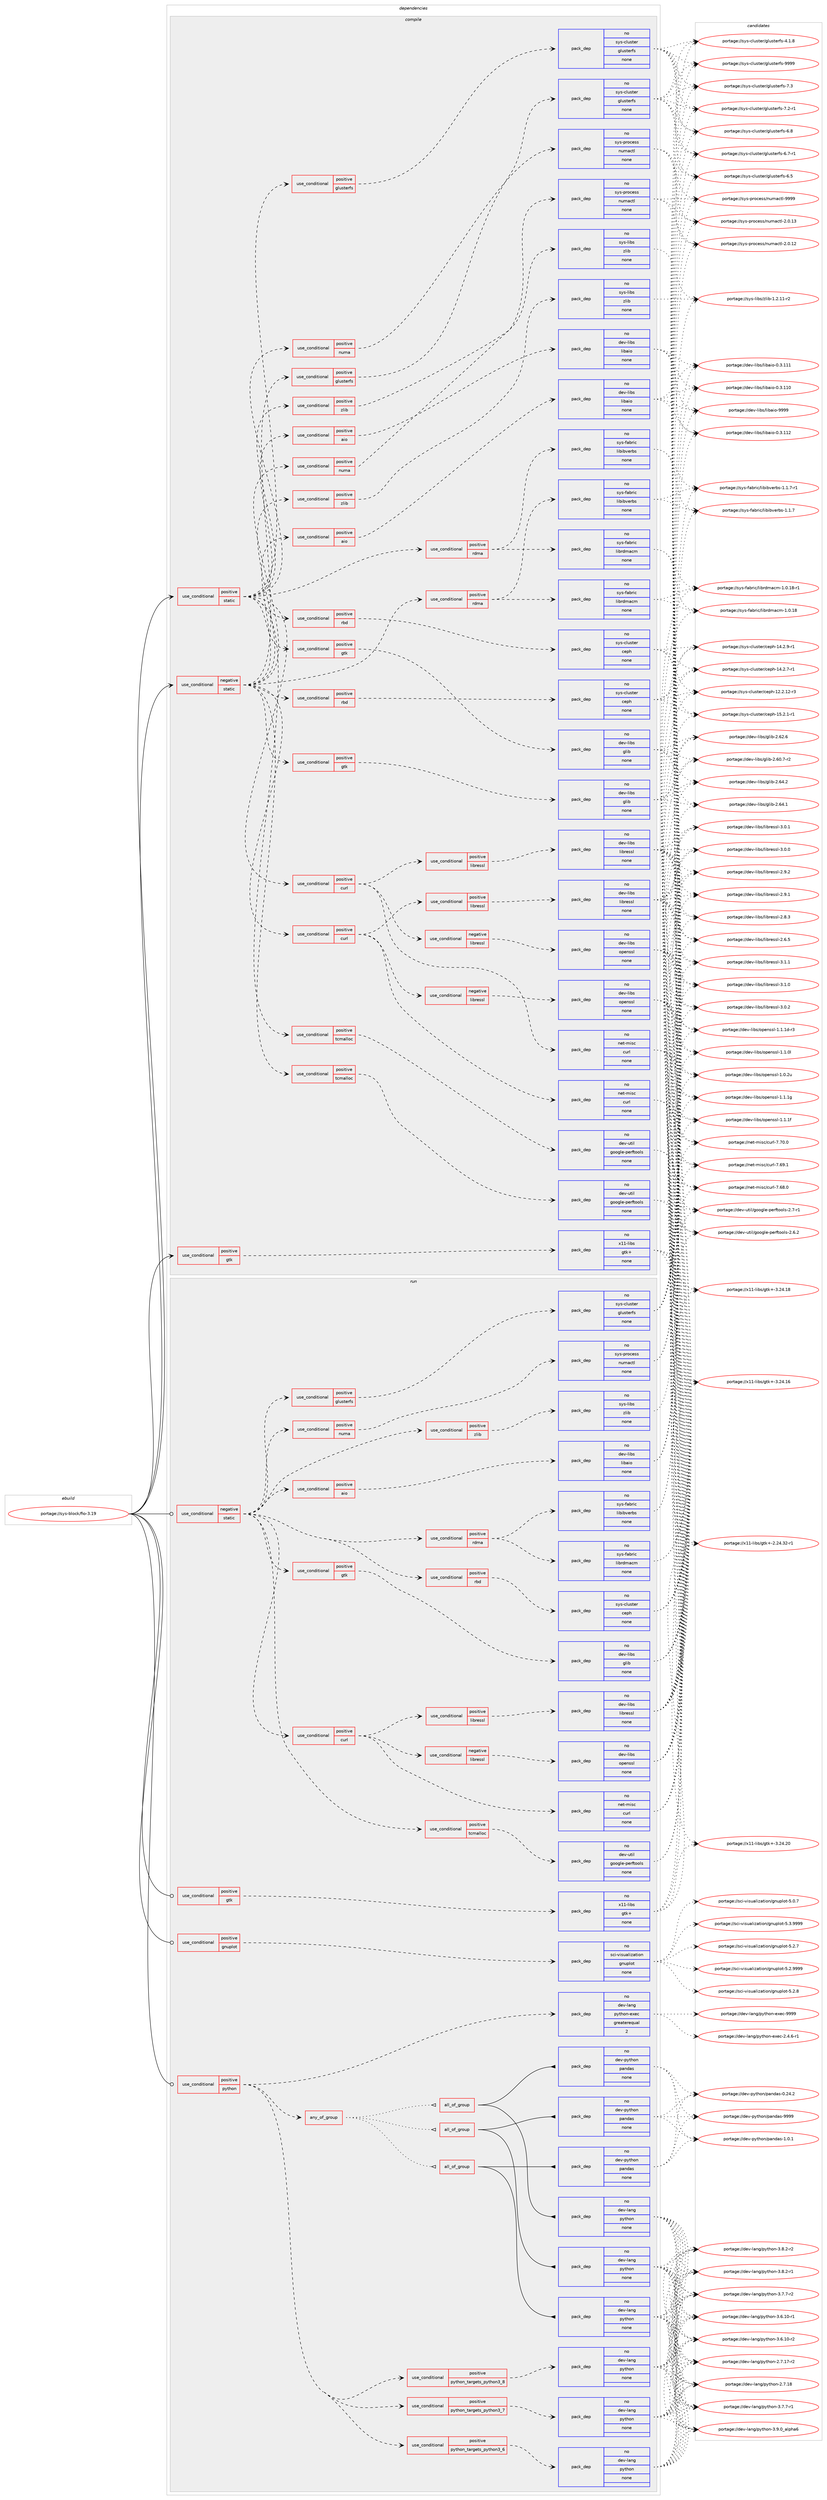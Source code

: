 digraph prolog {

# *************
# Graph options
# *************

newrank=true;
concentrate=true;
compound=true;
graph [rankdir=LR,fontname=Helvetica,fontsize=10,ranksep=1.5];#, ranksep=2.5, nodesep=0.2];
edge  [arrowhead=vee];
node  [fontname=Helvetica,fontsize=10];

# **********
# The ebuild
# **********

subgraph cluster_leftcol {
color=gray;
rank=same;
label=<<i>ebuild</i>>;
id [label="portage://sys-block/fio-3.19", color=red, width=4, href="../sys-block/fio-3.19.svg"];
}

# ****************
# The dependencies
# ****************

subgraph cluster_midcol {
color=gray;
label=<<i>dependencies</i>>;
subgraph cluster_compile {
fillcolor="#eeeeee";
style=filled;
label=<<i>compile</i>>;
subgraph cond1053 {
dependency5635 [label=<<TABLE BORDER="0" CELLBORDER="1" CELLSPACING="0" CELLPADDING="4"><TR><TD ROWSPAN="3" CELLPADDING="10">use_conditional</TD></TR><TR><TD>negative</TD></TR><TR><TD>static</TD></TR></TABLE>>, shape=none, color=red];
subgraph cond1054 {
dependency5636 [label=<<TABLE BORDER="0" CELLBORDER="1" CELLSPACING="0" CELLPADDING="4"><TR><TD ROWSPAN="3" CELLPADDING="10">use_conditional</TD></TR><TR><TD>positive</TD></TR><TR><TD>aio</TD></TR></TABLE>>, shape=none, color=red];
subgraph pack4480 {
dependency5637 [label=<<TABLE BORDER="0" CELLBORDER="1" CELLSPACING="0" CELLPADDING="4" WIDTH="220"><TR><TD ROWSPAN="6" CELLPADDING="30">pack_dep</TD></TR><TR><TD WIDTH="110">no</TD></TR><TR><TD>dev-libs</TD></TR><TR><TD>libaio</TD></TR><TR><TD>none</TD></TR><TR><TD></TD></TR></TABLE>>, shape=none, color=blue];
}
dependency5636:e -> dependency5637:w [weight=20,style="dashed",arrowhead="vee"];
}
dependency5635:e -> dependency5636:w [weight=20,style="dashed",arrowhead="vee"];
subgraph cond1055 {
dependency5638 [label=<<TABLE BORDER="0" CELLBORDER="1" CELLSPACING="0" CELLPADDING="4"><TR><TD ROWSPAN="3" CELLPADDING="10">use_conditional</TD></TR><TR><TD>positive</TD></TR><TR><TD>curl</TD></TR></TABLE>>, shape=none, color=red];
subgraph pack4481 {
dependency5639 [label=<<TABLE BORDER="0" CELLBORDER="1" CELLSPACING="0" CELLPADDING="4" WIDTH="220"><TR><TD ROWSPAN="6" CELLPADDING="30">pack_dep</TD></TR><TR><TD WIDTH="110">no</TD></TR><TR><TD>net-misc</TD></TR><TR><TD>curl</TD></TR><TR><TD>none</TD></TR><TR><TD></TD></TR></TABLE>>, shape=none, color=blue];
}
dependency5638:e -> dependency5639:w [weight=20,style="dashed",arrowhead="vee"];
subgraph cond1056 {
dependency5640 [label=<<TABLE BORDER="0" CELLBORDER="1" CELLSPACING="0" CELLPADDING="4"><TR><TD ROWSPAN="3" CELLPADDING="10">use_conditional</TD></TR><TR><TD>negative</TD></TR><TR><TD>libressl</TD></TR></TABLE>>, shape=none, color=red];
subgraph pack4482 {
dependency5641 [label=<<TABLE BORDER="0" CELLBORDER="1" CELLSPACING="0" CELLPADDING="4" WIDTH="220"><TR><TD ROWSPAN="6" CELLPADDING="30">pack_dep</TD></TR><TR><TD WIDTH="110">no</TD></TR><TR><TD>dev-libs</TD></TR><TR><TD>openssl</TD></TR><TR><TD>none</TD></TR><TR><TD></TD></TR></TABLE>>, shape=none, color=blue];
}
dependency5640:e -> dependency5641:w [weight=20,style="dashed",arrowhead="vee"];
}
dependency5638:e -> dependency5640:w [weight=20,style="dashed",arrowhead="vee"];
subgraph cond1057 {
dependency5642 [label=<<TABLE BORDER="0" CELLBORDER="1" CELLSPACING="0" CELLPADDING="4"><TR><TD ROWSPAN="3" CELLPADDING="10">use_conditional</TD></TR><TR><TD>positive</TD></TR><TR><TD>libressl</TD></TR></TABLE>>, shape=none, color=red];
subgraph pack4483 {
dependency5643 [label=<<TABLE BORDER="0" CELLBORDER="1" CELLSPACING="0" CELLPADDING="4" WIDTH="220"><TR><TD ROWSPAN="6" CELLPADDING="30">pack_dep</TD></TR><TR><TD WIDTH="110">no</TD></TR><TR><TD>dev-libs</TD></TR><TR><TD>libressl</TD></TR><TR><TD>none</TD></TR><TR><TD></TD></TR></TABLE>>, shape=none, color=blue];
}
dependency5642:e -> dependency5643:w [weight=20,style="dashed",arrowhead="vee"];
}
dependency5638:e -> dependency5642:w [weight=20,style="dashed",arrowhead="vee"];
}
dependency5635:e -> dependency5638:w [weight=20,style="dashed",arrowhead="vee"];
subgraph cond1058 {
dependency5644 [label=<<TABLE BORDER="0" CELLBORDER="1" CELLSPACING="0" CELLPADDING="4"><TR><TD ROWSPAN="3" CELLPADDING="10">use_conditional</TD></TR><TR><TD>positive</TD></TR><TR><TD>glusterfs</TD></TR></TABLE>>, shape=none, color=red];
subgraph pack4484 {
dependency5645 [label=<<TABLE BORDER="0" CELLBORDER="1" CELLSPACING="0" CELLPADDING="4" WIDTH="220"><TR><TD ROWSPAN="6" CELLPADDING="30">pack_dep</TD></TR><TR><TD WIDTH="110">no</TD></TR><TR><TD>sys-cluster</TD></TR><TR><TD>glusterfs</TD></TR><TR><TD>none</TD></TR><TR><TD></TD></TR></TABLE>>, shape=none, color=blue];
}
dependency5644:e -> dependency5645:w [weight=20,style="dashed",arrowhead="vee"];
}
dependency5635:e -> dependency5644:w [weight=20,style="dashed",arrowhead="vee"];
subgraph cond1059 {
dependency5646 [label=<<TABLE BORDER="0" CELLBORDER="1" CELLSPACING="0" CELLPADDING="4"><TR><TD ROWSPAN="3" CELLPADDING="10">use_conditional</TD></TR><TR><TD>positive</TD></TR><TR><TD>gtk</TD></TR></TABLE>>, shape=none, color=red];
subgraph pack4485 {
dependency5647 [label=<<TABLE BORDER="0" CELLBORDER="1" CELLSPACING="0" CELLPADDING="4" WIDTH="220"><TR><TD ROWSPAN="6" CELLPADDING="30">pack_dep</TD></TR><TR><TD WIDTH="110">no</TD></TR><TR><TD>dev-libs</TD></TR><TR><TD>glib</TD></TR><TR><TD>none</TD></TR><TR><TD></TD></TR></TABLE>>, shape=none, color=blue];
}
dependency5646:e -> dependency5647:w [weight=20,style="dashed",arrowhead="vee"];
}
dependency5635:e -> dependency5646:w [weight=20,style="dashed",arrowhead="vee"];
subgraph cond1060 {
dependency5648 [label=<<TABLE BORDER="0" CELLBORDER="1" CELLSPACING="0" CELLPADDING="4"><TR><TD ROWSPAN="3" CELLPADDING="10">use_conditional</TD></TR><TR><TD>positive</TD></TR><TR><TD>numa</TD></TR></TABLE>>, shape=none, color=red];
subgraph pack4486 {
dependency5649 [label=<<TABLE BORDER="0" CELLBORDER="1" CELLSPACING="0" CELLPADDING="4" WIDTH="220"><TR><TD ROWSPAN="6" CELLPADDING="30">pack_dep</TD></TR><TR><TD WIDTH="110">no</TD></TR><TR><TD>sys-process</TD></TR><TR><TD>numactl</TD></TR><TR><TD>none</TD></TR><TR><TD></TD></TR></TABLE>>, shape=none, color=blue];
}
dependency5648:e -> dependency5649:w [weight=20,style="dashed",arrowhead="vee"];
}
dependency5635:e -> dependency5648:w [weight=20,style="dashed",arrowhead="vee"];
subgraph cond1061 {
dependency5650 [label=<<TABLE BORDER="0" CELLBORDER="1" CELLSPACING="0" CELLPADDING="4"><TR><TD ROWSPAN="3" CELLPADDING="10">use_conditional</TD></TR><TR><TD>positive</TD></TR><TR><TD>rbd</TD></TR></TABLE>>, shape=none, color=red];
subgraph pack4487 {
dependency5651 [label=<<TABLE BORDER="0" CELLBORDER="1" CELLSPACING="0" CELLPADDING="4" WIDTH="220"><TR><TD ROWSPAN="6" CELLPADDING="30">pack_dep</TD></TR><TR><TD WIDTH="110">no</TD></TR><TR><TD>sys-cluster</TD></TR><TR><TD>ceph</TD></TR><TR><TD>none</TD></TR><TR><TD></TD></TR></TABLE>>, shape=none, color=blue];
}
dependency5650:e -> dependency5651:w [weight=20,style="dashed",arrowhead="vee"];
}
dependency5635:e -> dependency5650:w [weight=20,style="dashed",arrowhead="vee"];
subgraph cond1062 {
dependency5652 [label=<<TABLE BORDER="0" CELLBORDER="1" CELLSPACING="0" CELLPADDING="4"><TR><TD ROWSPAN="3" CELLPADDING="10">use_conditional</TD></TR><TR><TD>positive</TD></TR><TR><TD>rdma</TD></TR></TABLE>>, shape=none, color=red];
subgraph pack4488 {
dependency5653 [label=<<TABLE BORDER="0" CELLBORDER="1" CELLSPACING="0" CELLPADDING="4" WIDTH="220"><TR><TD ROWSPAN="6" CELLPADDING="30">pack_dep</TD></TR><TR><TD WIDTH="110">no</TD></TR><TR><TD>sys-fabric</TD></TR><TR><TD>libibverbs</TD></TR><TR><TD>none</TD></TR><TR><TD></TD></TR></TABLE>>, shape=none, color=blue];
}
dependency5652:e -> dependency5653:w [weight=20,style="dashed",arrowhead="vee"];
subgraph pack4489 {
dependency5654 [label=<<TABLE BORDER="0" CELLBORDER="1" CELLSPACING="0" CELLPADDING="4" WIDTH="220"><TR><TD ROWSPAN="6" CELLPADDING="30">pack_dep</TD></TR><TR><TD WIDTH="110">no</TD></TR><TR><TD>sys-fabric</TD></TR><TR><TD>librdmacm</TD></TR><TR><TD>none</TD></TR><TR><TD></TD></TR></TABLE>>, shape=none, color=blue];
}
dependency5652:e -> dependency5654:w [weight=20,style="dashed",arrowhead="vee"];
}
dependency5635:e -> dependency5652:w [weight=20,style="dashed",arrowhead="vee"];
subgraph cond1063 {
dependency5655 [label=<<TABLE BORDER="0" CELLBORDER="1" CELLSPACING="0" CELLPADDING="4"><TR><TD ROWSPAN="3" CELLPADDING="10">use_conditional</TD></TR><TR><TD>positive</TD></TR><TR><TD>tcmalloc</TD></TR></TABLE>>, shape=none, color=red];
subgraph pack4490 {
dependency5656 [label=<<TABLE BORDER="0" CELLBORDER="1" CELLSPACING="0" CELLPADDING="4" WIDTH="220"><TR><TD ROWSPAN="6" CELLPADDING="30">pack_dep</TD></TR><TR><TD WIDTH="110">no</TD></TR><TR><TD>dev-util</TD></TR><TR><TD>google-perftools</TD></TR><TR><TD>none</TD></TR><TR><TD></TD></TR></TABLE>>, shape=none, color=blue];
}
dependency5655:e -> dependency5656:w [weight=20,style="dashed",arrowhead="vee"];
}
dependency5635:e -> dependency5655:w [weight=20,style="dashed",arrowhead="vee"];
subgraph cond1064 {
dependency5657 [label=<<TABLE BORDER="0" CELLBORDER="1" CELLSPACING="0" CELLPADDING="4"><TR><TD ROWSPAN="3" CELLPADDING="10">use_conditional</TD></TR><TR><TD>positive</TD></TR><TR><TD>zlib</TD></TR></TABLE>>, shape=none, color=red];
subgraph pack4491 {
dependency5658 [label=<<TABLE BORDER="0" CELLBORDER="1" CELLSPACING="0" CELLPADDING="4" WIDTH="220"><TR><TD ROWSPAN="6" CELLPADDING="30">pack_dep</TD></TR><TR><TD WIDTH="110">no</TD></TR><TR><TD>sys-libs</TD></TR><TR><TD>zlib</TD></TR><TR><TD>none</TD></TR><TR><TD></TD></TR></TABLE>>, shape=none, color=blue];
}
dependency5657:e -> dependency5658:w [weight=20,style="dashed",arrowhead="vee"];
}
dependency5635:e -> dependency5657:w [weight=20,style="dashed",arrowhead="vee"];
}
id:e -> dependency5635:w [weight=20,style="solid",arrowhead="vee"];
subgraph cond1065 {
dependency5659 [label=<<TABLE BORDER="0" CELLBORDER="1" CELLSPACING="0" CELLPADDING="4"><TR><TD ROWSPAN="3" CELLPADDING="10">use_conditional</TD></TR><TR><TD>positive</TD></TR><TR><TD>gtk</TD></TR></TABLE>>, shape=none, color=red];
subgraph pack4492 {
dependency5660 [label=<<TABLE BORDER="0" CELLBORDER="1" CELLSPACING="0" CELLPADDING="4" WIDTH="220"><TR><TD ROWSPAN="6" CELLPADDING="30">pack_dep</TD></TR><TR><TD WIDTH="110">no</TD></TR><TR><TD>x11-libs</TD></TR><TR><TD>gtk+</TD></TR><TR><TD>none</TD></TR><TR><TD></TD></TR></TABLE>>, shape=none, color=blue];
}
dependency5659:e -> dependency5660:w [weight=20,style="dashed",arrowhead="vee"];
}
id:e -> dependency5659:w [weight=20,style="solid",arrowhead="vee"];
subgraph cond1066 {
dependency5661 [label=<<TABLE BORDER="0" CELLBORDER="1" CELLSPACING="0" CELLPADDING="4"><TR><TD ROWSPAN="3" CELLPADDING="10">use_conditional</TD></TR><TR><TD>positive</TD></TR><TR><TD>static</TD></TR></TABLE>>, shape=none, color=red];
subgraph cond1067 {
dependency5662 [label=<<TABLE BORDER="0" CELLBORDER="1" CELLSPACING="0" CELLPADDING="4"><TR><TD ROWSPAN="3" CELLPADDING="10">use_conditional</TD></TR><TR><TD>positive</TD></TR><TR><TD>aio</TD></TR></TABLE>>, shape=none, color=red];
subgraph pack4493 {
dependency5663 [label=<<TABLE BORDER="0" CELLBORDER="1" CELLSPACING="0" CELLPADDING="4" WIDTH="220"><TR><TD ROWSPAN="6" CELLPADDING="30">pack_dep</TD></TR><TR><TD WIDTH="110">no</TD></TR><TR><TD>dev-libs</TD></TR><TR><TD>libaio</TD></TR><TR><TD>none</TD></TR><TR><TD></TD></TR></TABLE>>, shape=none, color=blue];
}
dependency5662:e -> dependency5663:w [weight=20,style="dashed",arrowhead="vee"];
}
dependency5661:e -> dependency5662:w [weight=20,style="dashed",arrowhead="vee"];
subgraph cond1068 {
dependency5664 [label=<<TABLE BORDER="0" CELLBORDER="1" CELLSPACING="0" CELLPADDING="4"><TR><TD ROWSPAN="3" CELLPADDING="10">use_conditional</TD></TR><TR><TD>positive</TD></TR><TR><TD>curl</TD></TR></TABLE>>, shape=none, color=red];
subgraph pack4494 {
dependency5665 [label=<<TABLE BORDER="0" CELLBORDER="1" CELLSPACING="0" CELLPADDING="4" WIDTH="220"><TR><TD ROWSPAN="6" CELLPADDING="30">pack_dep</TD></TR><TR><TD WIDTH="110">no</TD></TR><TR><TD>net-misc</TD></TR><TR><TD>curl</TD></TR><TR><TD>none</TD></TR><TR><TD></TD></TR></TABLE>>, shape=none, color=blue];
}
dependency5664:e -> dependency5665:w [weight=20,style="dashed",arrowhead="vee"];
subgraph cond1069 {
dependency5666 [label=<<TABLE BORDER="0" CELLBORDER="1" CELLSPACING="0" CELLPADDING="4"><TR><TD ROWSPAN="3" CELLPADDING="10">use_conditional</TD></TR><TR><TD>negative</TD></TR><TR><TD>libressl</TD></TR></TABLE>>, shape=none, color=red];
subgraph pack4495 {
dependency5667 [label=<<TABLE BORDER="0" CELLBORDER="1" CELLSPACING="0" CELLPADDING="4" WIDTH="220"><TR><TD ROWSPAN="6" CELLPADDING="30">pack_dep</TD></TR><TR><TD WIDTH="110">no</TD></TR><TR><TD>dev-libs</TD></TR><TR><TD>openssl</TD></TR><TR><TD>none</TD></TR><TR><TD></TD></TR></TABLE>>, shape=none, color=blue];
}
dependency5666:e -> dependency5667:w [weight=20,style="dashed",arrowhead="vee"];
}
dependency5664:e -> dependency5666:w [weight=20,style="dashed",arrowhead="vee"];
subgraph cond1070 {
dependency5668 [label=<<TABLE BORDER="0" CELLBORDER="1" CELLSPACING="0" CELLPADDING="4"><TR><TD ROWSPAN="3" CELLPADDING="10">use_conditional</TD></TR><TR><TD>positive</TD></TR><TR><TD>libressl</TD></TR></TABLE>>, shape=none, color=red];
subgraph pack4496 {
dependency5669 [label=<<TABLE BORDER="0" CELLBORDER="1" CELLSPACING="0" CELLPADDING="4" WIDTH="220"><TR><TD ROWSPAN="6" CELLPADDING="30">pack_dep</TD></TR><TR><TD WIDTH="110">no</TD></TR><TR><TD>dev-libs</TD></TR><TR><TD>libressl</TD></TR><TR><TD>none</TD></TR><TR><TD></TD></TR></TABLE>>, shape=none, color=blue];
}
dependency5668:e -> dependency5669:w [weight=20,style="dashed",arrowhead="vee"];
}
dependency5664:e -> dependency5668:w [weight=20,style="dashed",arrowhead="vee"];
}
dependency5661:e -> dependency5664:w [weight=20,style="dashed",arrowhead="vee"];
subgraph cond1071 {
dependency5670 [label=<<TABLE BORDER="0" CELLBORDER="1" CELLSPACING="0" CELLPADDING="4"><TR><TD ROWSPAN="3" CELLPADDING="10">use_conditional</TD></TR><TR><TD>positive</TD></TR><TR><TD>glusterfs</TD></TR></TABLE>>, shape=none, color=red];
subgraph pack4497 {
dependency5671 [label=<<TABLE BORDER="0" CELLBORDER="1" CELLSPACING="0" CELLPADDING="4" WIDTH="220"><TR><TD ROWSPAN="6" CELLPADDING="30">pack_dep</TD></TR><TR><TD WIDTH="110">no</TD></TR><TR><TD>sys-cluster</TD></TR><TR><TD>glusterfs</TD></TR><TR><TD>none</TD></TR><TR><TD></TD></TR></TABLE>>, shape=none, color=blue];
}
dependency5670:e -> dependency5671:w [weight=20,style="dashed",arrowhead="vee"];
}
dependency5661:e -> dependency5670:w [weight=20,style="dashed",arrowhead="vee"];
subgraph cond1072 {
dependency5672 [label=<<TABLE BORDER="0" CELLBORDER="1" CELLSPACING="0" CELLPADDING="4"><TR><TD ROWSPAN="3" CELLPADDING="10">use_conditional</TD></TR><TR><TD>positive</TD></TR><TR><TD>gtk</TD></TR></TABLE>>, shape=none, color=red];
subgraph pack4498 {
dependency5673 [label=<<TABLE BORDER="0" CELLBORDER="1" CELLSPACING="0" CELLPADDING="4" WIDTH="220"><TR><TD ROWSPAN="6" CELLPADDING="30">pack_dep</TD></TR><TR><TD WIDTH="110">no</TD></TR><TR><TD>dev-libs</TD></TR><TR><TD>glib</TD></TR><TR><TD>none</TD></TR><TR><TD></TD></TR></TABLE>>, shape=none, color=blue];
}
dependency5672:e -> dependency5673:w [weight=20,style="dashed",arrowhead="vee"];
}
dependency5661:e -> dependency5672:w [weight=20,style="dashed",arrowhead="vee"];
subgraph cond1073 {
dependency5674 [label=<<TABLE BORDER="0" CELLBORDER="1" CELLSPACING="0" CELLPADDING="4"><TR><TD ROWSPAN="3" CELLPADDING="10">use_conditional</TD></TR><TR><TD>positive</TD></TR><TR><TD>numa</TD></TR></TABLE>>, shape=none, color=red];
subgraph pack4499 {
dependency5675 [label=<<TABLE BORDER="0" CELLBORDER="1" CELLSPACING="0" CELLPADDING="4" WIDTH="220"><TR><TD ROWSPAN="6" CELLPADDING="30">pack_dep</TD></TR><TR><TD WIDTH="110">no</TD></TR><TR><TD>sys-process</TD></TR><TR><TD>numactl</TD></TR><TR><TD>none</TD></TR><TR><TD></TD></TR></TABLE>>, shape=none, color=blue];
}
dependency5674:e -> dependency5675:w [weight=20,style="dashed",arrowhead="vee"];
}
dependency5661:e -> dependency5674:w [weight=20,style="dashed",arrowhead="vee"];
subgraph cond1074 {
dependency5676 [label=<<TABLE BORDER="0" CELLBORDER="1" CELLSPACING="0" CELLPADDING="4"><TR><TD ROWSPAN="3" CELLPADDING="10">use_conditional</TD></TR><TR><TD>positive</TD></TR><TR><TD>rbd</TD></TR></TABLE>>, shape=none, color=red];
subgraph pack4500 {
dependency5677 [label=<<TABLE BORDER="0" CELLBORDER="1" CELLSPACING="0" CELLPADDING="4" WIDTH="220"><TR><TD ROWSPAN="6" CELLPADDING="30">pack_dep</TD></TR><TR><TD WIDTH="110">no</TD></TR><TR><TD>sys-cluster</TD></TR><TR><TD>ceph</TD></TR><TR><TD>none</TD></TR><TR><TD></TD></TR></TABLE>>, shape=none, color=blue];
}
dependency5676:e -> dependency5677:w [weight=20,style="dashed",arrowhead="vee"];
}
dependency5661:e -> dependency5676:w [weight=20,style="dashed",arrowhead="vee"];
subgraph cond1075 {
dependency5678 [label=<<TABLE BORDER="0" CELLBORDER="1" CELLSPACING="0" CELLPADDING="4"><TR><TD ROWSPAN="3" CELLPADDING="10">use_conditional</TD></TR><TR><TD>positive</TD></TR><TR><TD>rdma</TD></TR></TABLE>>, shape=none, color=red];
subgraph pack4501 {
dependency5679 [label=<<TABLE BORDER="0" CELLBORDER="1" CELLSPACING="0" CELLPADDING="4" WIDTH="220"><TR><TD ROWSPAN="6" CELLPADDING="30">pack_dep</TD></TR><TR><TD WIDTH="110">no</TD></TR><TR><TD>sys-fabric</TD></TR><TR><TD>libibverbs</TD></TR><TR><TD>none</TD></TR><TR><TD></TD></TR></TABLE>>, shape=none, color=blue];
}
dependency5678:e -> dependency5679:w [weight=20,style="dashed",arrowhead="vee"];
subgraph pack4502 {
dependency5680 [label=<<TABLE BORDER="0" CELLBORDER="1" CELLSPACING="0" CELLPADDING="4" WIDTH="220"><TR><TD ROWSPAN="6" CELLPADDING="30">pack_dep</TD></TR><TR><TD WIDTH="110">no</TD></TR><TR><TD>sys-fabric</TD></TR><TR><TD>librdmacm</TD></TR><TR><TD>none</TD></TR><TR><TD></TD></TR></TABLE>>, shape=none, color=blue];
}
dependency5678:e -> dependency5680:w [weight=20,style="dashed",arrowhead="vee"];
}
dependency5661:e -> dependency5678:w [weight=20,style="dashed",arrowhead="vee"];
subgraph cond1076 {
dependency5681 [label=<<TABLE BORDER="0" CELLBORDER="1" CELLSPACING="0" CELLPADDING="4"><TR><TD ROWSPAN="3" CELLPADDING="10">use_conditional</TD></TR><TR><TD>positive</TD></TR><TR><TD>tcmalloc</TD></TR></TABLE>>, shape=none, color=red];
subgraph pack4503 {
dependency5682 [label=<<TABLE BORDER="0" CELLBORDER="1" CELLSPACING="0" CELLPADDING="4" WIDTH="220"><TR><TD ROWSPAN="6" CELLPADDING="30">pack_dep</TD></TR><TR><TD WIDTH="110">no</TD></TR><TR><TD>dev-util</TD></TR><TR><TD>google-perftools</TD></TR><TR><TD>none</TD></TR><TR><TD></TD></TR></TABLE>>, shape=none, color=blue];
}
dependency5681:e -> dependency5682:w [weight=20,style="dashed",arrowhead="vee"];
}
dependency5661:e -> dependency5681:w [weight=20,style="dashed",arrowhead="vee"];
subgraph cond1077 {
dependency5683 [label=<<TABLE BORDER="0" CELLBORDER="1" CELLSPACING="0" CELLPADDING="4"><TR><TD ROWSPAN="3" CELLPADDING="10">use_conditional</TD></TR><TR><TD>positive</TD></TR><TR><TD>zlib</TD></TR></TABLE>>, shape=none, color=red];
subgraph pack4504 {
dependency5684 [label=<<TABLE BORDER="0" CELLBORDER="1" CELLSPACING="0" CELLPADDING="4" WIDTH="220"><TR><TD ROWSPAN="6" CELLPADDING="30">pack_dep</TD></TR><TR><TD WIDTH="110">no</TD></TR><TR><TD>sys-libs</TD></TR><TR><TD>zlib</TD></TR><TR><TD>none</TD></TR><TR><TD></TD></TR></TABLE>>, shape=none, color=blue];
}
dependency5683:e -> dependency5684:w [weight=20,style="dashed",arrowhead="vee"];
}
dependency5661:e -> dependency5683:w [weight=20,style="dashed",arrowhead="vee"];
}
id:e -> dependency5661:w [weight=20,style="solid",arrowhead="vee"];
}
subgraph cluster_compileandrun {
fillcolor="#eeeeee";
style=filled;
label=<<i>compile and run</i>>;
}
subgraph cluster_run {
fillcolor="#eeeeee";
style=filled;
label=<<i>run</i>>;
subgraph cond1078 {
dependency5685 [label=<<TABLE BORDER="0" CELLBORDER="1" CELLSPACING="0" CELLPADDING="4"><TR><TD ROWSPAN="3" CELLPADDING="10">use_conditional</TD></TR><TR><TD>negative</TD></TR><TR><TD>static</TD></TR></TABLE>>, shape=none, color=red];
subgraph cond1079 {
dependency5686 [label=<<TABLE BORDER="0" CELLBORDER="1" CELLSPACING="0" CELLPADDING="4"><TR><TD ROWSPAN="3" CELLPADDING="10">use_conditional</TD></TR><TR><TD>positive</TD></TR><TR><TD>aio</TD></TR></TABLE>>, shape=none, color=red];
subgraph pack4505 {
dependency5687 [label=<<TABLE BORDER="0" CELLBORDER="1" CELLSPACING="0" CELLPADDING="4" WIDTH="220"><TR><TD ROWSPAN="6" CELLPADDING="30">pack_dep</TD></TR><TR><TD WIDTH="110">no</TD></TR><TR><TD>dev-libs</TD></TR><TR><TD>libaio</TD></TR><TR><TD>none</TD></TR><TR><TD></TD></TR></TABLE>>, shape=none, color=blue];
}
dependency5686:e -> dependency5687:w [weight=20,style="dashed",arrowhead="vee"];
}
dependency5685:e -> dependency5686:w [weight=20,style="dashed",arrowhead="vee"];
subgraph cond1080 {
dependency5688 [label=<<TABLE BORDER="0" CELLBORDER="1" CELLSPACING="0" CELLPADDING="4"><TR><TD ROWSPAN="3" CELLPADDING="10">use_conditional</TD></TR><TR><TD>positive</TD></TR><TR><TD>curl</TD></TR></TABLE>>, shape=none, color=red];
subgraph pack4506 {
dependency5689 [label=<<TABLE BORDER="0" CELLBORDER="1" CELLSPACING="0" CELLPADDING="4" WIDTH="220"><TR><TD ROWSPAN="6" CELLPADDING="30">pack_dep</TD></TR><TR><TD WIDTH="110">no</TD></TR><TR><TD>net-misc</TD></TR><TR><TD>curl</TD></TR><TR><TD>none</TD></TR><TR><TD></TD></TR></TABLE>>, shape=none, color=blue];
}
dependency5688:e -> dependency5689:w [weight=20,style="dashed",arrowhead="vee"];
subgraph cond1081 {
dependency5690 [label=<<TABLE BORDER="0" CELLBORDER="1" CELLSPACING="0" CELLPADDING="4"><TR><TD ROWSPAN="3" CELLPADDING="10">use_conditional</TD></TR><TR><TD>negative</TD></TR><TR><TD>libressl</TD></TR></TABLE>>, shape=none, color=red];
subgraph pack4507 {
dependency5691 [label=<<TABLE BORDER="0" CELLBORDER="1" CELLSPACING="0" CELLPADDING="4" WIDTH="220"><TR><TD ROWSPAN="6" CELLPADDING="30">pack_dep</TD></TR><TR><TD WIDTH="110">no</TD></TR><TR><TD>dev-libs</TD></TR><TR><TD>openssl</TD></TR><TR><TD>none</TD></TR><TR><TD></TD></TR></TABLE>>, shape=none, color=blue];
}
dependency5690:e -> dependency5691:w [weight=20,style="dashed",arrowhead="vee"];
}
dependency5688:e -> dependency5690:w [weight=20,style="dashed",arrowhead="vee"];
subgraph cond1082 {
dependency5692 [label=<<TABLE BORDER="0" CELLBORDER="1" CELLSPACING="0" CELLPADDING="4"><TR><TD ROWSPAN="3" CELLPADDING="10">use_conditional</TD></TR><TR><TD>positive</TD></TR><TR><TD>libressl</TD></TR></TABLE>>, shape=none, color=red];
subgraph pack4508 {
dependency5693 [label=<<TABLE BORDER="0" CELLBORDER="1" CELLSPACING="0" CELLPADDING="4" WIDTH="220"><TR><TD ROWSPAN="6" CELLPADDING="30">pack_dep</TD></TR><TR><TD WIDTH="110">no</TD></TR><TR><TD>dev-libs</TD></TR><TR><TD>libressl</TD></TR><TR><TD>none</TD></TR><TR><TD></TD></TR></TABLE>>, shape=none, color=blue];
}
dependency5692:e -> dependency5693:w [weight=20,style="dashed",arrowhead="vee"];
}
dependency5688:e -> dependency5692:w [weight=20,style="dashed",arrowhead="vee"];
}
dependency5685:e -> dependency5688:w [weight=20,style="dashed",arrowhead="vee"];
subgraph cond1083 {
dependency5694 [label=<<TABLE BORDER="0" CELLBORDER="1" CELLSPACING="0" CELLPADDING="4"><TR><TD ROWSPAN="3" CELLPADDING="10">use_conditional</TD></TR><TR><TD>positive</TD></TR><TR><TD>glusterfs</TD></TR></TABLE>>, shape=none, color=red];
subgraph pack4509 {
dependency5695 [label=<<TABLE BORDER="0" CELLBORDER="1" CELLSPACING="0" CELLPADDING="4" WIDTH="220"><TR><TD ROWSPAN="6" CELLPADDING="30">pack_dep</TD></TR><TR><TD WIDTH="110">no</TD></TR><TR><TD>sys-cluster</TD></TR><TR><TD>glusterfs</TD></TR><TR><TD>none</TD></TR><TR><TD></TD></TR></TABLE>>, shape=none, color=blue];
}
dependency5694:e -> dependency5695:w [weight=20,style="dashed",arrowhead="vee"];
}
dependency5685:e -> dependency5694:w [weight=20,style="dashed",arrowhead="vee"];
subgraph cond1084 {
dependency5696 [label=<<TABLE BORDER="0" CELLBORDER="1" CELLSPACING="0" CELLPADDING="4"><TR><TD ROWSPAN="3" CELLPADDING="10">use_conditional</TD></TR><TR><TD>positive</TD></TR><TR><TD>gtk</TD></TR></TABLE>>, shape=none, color=red];
subgraph pack4510 {
dependency5697 [label=<<TABLE BORDER="0" CELLBORDER="1" CELLSPACING="0" CELLPADDING="4" WIDTH="220"><TR><TD ROWSPAN="6" CELLPADDING="30">pack_dep</TD></TR><TR><TD WIDTH="110">no</TD></TR><TR><TD>dev-libs</TD></TR><TR><TD>glib</TD></TR><TR><TD>none</TD></TR><TR><TD></TD></TR></TABLE>>, shape=none, color=blue];
}
dependency5696:e -> dependency5697:w [weight=20,style="dashed",arrowhead="vee"];
}
dependency5685:e -> dependency5696:w [weight=20,style="dashed",arrowhead="vee"];
subgraph cond1085 {
dependency5698 [label=<<TABLE BORDER="0" CELLBORDER="1" CELLSPACING="0" CELLPADDING="4"><TR><TD ROWSPAN="3" CELLPADDING="10">use_conditional</TD></TR><TR><TD>positive</TD></TR><TR><TD>numa</TD></TR></TABLE>>, shape=none, color=red];
subgraph pack4511 {
dependency5699 [label=<<TABLE BORDER="0" CELLBORDER="1" CELLSPACING="0" CELLPADDING="4" WIDTH="220"><TR><TD ROWSPAN="6" CELLPADDING="30">pack_dep</TD></TR><TR><TD WIDTH="110">no</TD></TR><TR><TD>sys-process</TD></TR><TR><TD>numactl</TD></TR><TR><TD>none</TD></TR><TR><TD></TD></TR></TABLE>>, shape=none, color=blue];
}
dependency5698:e -> dependency5699:w [weight=20,style="dashed",arrowhead="vee"];
}
dependency5685:e -> dependency5698:w [weight=20,style="dashed",arrowhead="vee"];
subgraph cond1086 {
dependency5700 [label=<<TABLE BORDER="0" CELLBORDER="1" CELLSPACING="0" CELLPADDING="4"><TR><TD ROWSPAN="3" CELLPADDING="10">use_conditional</TD></TR><TR><TD>positive</TD></TR><TR><TD>rbd</TD></TR></TABLE>>, shape=none, color=red];
subgraph pack4512 {
dependency5701 [label=<<TABLE BORDER="0" CELLBORDER="1" CELLSPACING="0" CELLPADDING="4" WIDTH="220"><TR><TD ROWSPAN="6" CELLPADDING="30">pack_dep</TD></TR><TR><TD WIDTH="110">no</TD></TR><TR><TD>sys-cluster</TD></TR><TR><TD>ceph</TD></TR><TR><TD>none</TD></TR><TR><TD></TD></TR></TABLE>>, shape=none, color=blue];
}
dependency5700:e -> dependency5701:w [weight=20,style="dashed",arrowhead="vee"];
}
dependency5685:e -> dependency5700:w [weight=20,style="dashed",arrowhead="vee"];
subgraph cond1087 {
dependency5702 [label=<<TABLE BORDER="0" CELLBORDER="1" CELLSPACING="0" CELLPADDING="4"><TR><TD ROWSPAN="3" CELLPADDING="10">use_conditional</TD></TR><TR><TD>positive</TD></TR><TR><TD>rdma</TD></TR></TABLE>>, shape=none, color=red];
subgraph pack4513 {
dependency5703 [label=<<TABLE BORDER="0" CELLBORDER="1" CELLSPACING="0" CELLPADDING="4" WIDTH="220"><TR><TD ROWSPAN="6" CELLPADDING="30">pack_dep</TD></TR><TR><TD WIDTH="110">no</TD></TR><TR><TD>sys-fabric</TD></TR><TR><TD>libibverbs</TD></TR><TR><TD>none</TD></TR><TR><TD></TD></TR></TABLE>>, shape=none, color=blue];
}
dependency5702:e -> dependency5703:w [weight=20,style="dashed",arrowhead="vee"];
subgraph pack4514 {
dependency5704 [label=<<TABLE BORDER="0" CELLBORDER="1" CELLSPACING="0" CELLPADDING="4" WIDTH="220"><TR><TD ROWSPAN="6" CELLPADDING="30">pack_dep</TD></TR><TR><TD WIDTH="110">no</TD></TR><TR><TD>sys-fabric</TD></TR><TR><TD>librdmacm</TD></TR><TR><TD>none</TD></TR><TR><TD></TD></TR></TABLE>>, shape=none, color=blue];
}
dependency5702:e -> dependency5704:w [weight=20,style="dashed",arrowhead="vee"];
}
dependency5685:e -> dependency5702:w [weight=20,style="dashed",arrowhead="vee"];
subgraph cond1088 {
dependency5705 [label=<<TABLE BORDER="0" CELLBORDER="1" CELLSPACING="0" CELLPADDING="4"><TR><TD ROWSPAN="3" CELLPADDING="10">use_conditional</TD></TR><TR><TD>positive</TD></TR><TR><TD>tcmalloc</TD></TR></TABLE>>, shape=none, color=red];
subgraph pack4515 {
dependency5706 [label=<<TABLE BORDER="0" CELLBORDER="1" CELLSPACING="0" CELLPADDING="4" WIDTH="220"><TR><TD ROWSPAN="6" CELLPADDING="30">pack_dep</TD></TR><TR><TD WIDTH="110">no</TD></TR><TR><TD>dev-util</TD></TR><TR><TD>google-perftools</TD></TR><TR><TD>none</TD></TR><TR><TD></TD></TR></TABLE>>, shape=none, color=blue];
}
dependency5705:e -> dependency5706:w [weight=20,style="dashed",arrowhead="vee"];
}
dependency5685:e -> dependency5705:w [weight=20,style="dashed",arrowhead="vee"];
subgraph cond1089 {
dependency5707 [label=<<TABLE BORDER="0" CELLBORDER="1" CELLSPACING="0" CELLPADDING="4"><TR><TD ROWSPAN="3" CELLPADDING="10">use_conditional</TD></TR><TR><TD>positive</TD></TR><TR><TD>zlib</TD></TR></TABLE>>, shape=none, color=red];
subgraph pack4516 {
dependency5708 [label=<<TABLE BORDER="0" CELLBORDER="1" CELLSPACING="0" CELLPADDING="4" WIDTH="220"><TR><TD ROWSPAN="6" CELLPADDING="30">pack_dep</TD></TR><TR><TD WIDTH="110">no</TD></TR><TR><TD>sys-libs</TD></TR><TR><TD>zlib</TD></TR><TR><TD>none</TD></TR><TR><TD></TD></TR></TABLE>>, shape=none, color=blue];
}
dependency5707:e -> dependency5708:w [weight=20,style="dashed",arrowhead="vee"];
}
dependency5685:e -> dependency5707:w [weight=20,style="dashed",arrowhead="vee"];
}
id:e -> dependency5685:w [weight=20,style="solid",arrowhead="odot"];
subgraph cond1090 {
dependency5709 [label=<<TABLE BORDER="0" CELLBORDER="1" CELLSPACING="0" CELLPADDING="4"><TR><TD ROWSPAN="3" CELLPADDING="10">use_conditional</TD></TR><TR><TD>positive</TD></TR><TR><TD>gnuplot</TD></TR></TABLE>>, shape=none, color=red];
subgraph pack4517 {
dependency5710 [label=<<TABLE BORDER="0" CELLBORDER="1" CELLSPACING="0" CELLPADDING="4" WIDTH="220"><TR><TD ROWSPAN="6" CELLPADDING="30">pack_dep</TD></TR><TR><TD WIDTH="110">no</TD></TR><TR><TD>sci-visualization</TD></TR><TR><TD>gnuplot</TD></TR><TR><TD>none</TD></TR><TR><TD></TD></TR></TABLE>>, shape=none, color=blue];
}
dependency5709:e -> dependency5710:w [weight=20,style="dashed",arrowhead="vee"];
}
id:e -> dependency5709:w [weight=20,style="solid",arrowhead="odot"];
subgraph cond1091 {
dependency5711 [label=<<TABLE BORDER="0" CELLBORDER="1" CELLSPACING="0" CELLPADDING="4"><TR><TD ROWSPAN="3" CELLPADDING="10">use_conditional</TD></TR><TR><TD>positive</TD></TR><TR><TD>gtk</TD></TR></TABLE>>, shape=none, color=red];
subgraph pack4518 {
dependency5712 [label=<<TABLE BORDER="0" CELLBORDER="1" CELLSPACING="0" CELLPADDING="4" WIDTH="220"><TR><TD ROWSPAN="6" CELLPADDING="30">pack_dep</TD></TR><TR><TD WIDTH="110">no</TD></TR><TR><TD>x11-libs</TD></TR><TR><TD>gtk+</TD></TR><TR><TD>none</TD></TR><TR><TD></TD></TR></TABLE>>, shape=none, color=blue];
}
dependency5711:e -> dependency5712:w [weight=20,style="dashed",arrowhead="vee"];
}
id:e -> dependency5711:w [weight=20,style="solid",arrowhead="odot"];
subgraph cond1092 {
dependency5713 [label=<<TABLE BORDER="0" CELLBORDER="1" CELLSPACING="0" CELLPADDING="4"><TR><TD ROWSPAN="3" CELLPADDING="10">use_conditional</TD></TR><TR><TD>positive</TD></TR><TR><TD>python</TD></TR></TABLE>>, shape=none, color=red];
subgraph cond1093 {
dependency5714 [label=<<TABLE BORDER="0" CELLBORDER="1" CELLSPACING="0" CELLPADDING="4"><TR><TD ROWSPAN="3" CELLPADDING="10">use_conditional</TD></TR><TR><TD>positive</TD></TR><TR><TD>python_targets_python3_6</TD></TR></TABLE>>, shape=none, color=red];
subgraph pack4519 {
dependency5715 [label=<<TABLE BORDER="0" CELLBORDER="1" CELLSPACING="0" CELLPADDING="4" WIDTH="220"><TR><TD ROWSPAN="6" CELLPADDING="30">pack_dep</TD></TR><TR><TD WIDTH="110">no</TD></TR><TR><TD>dev-lang</TD></TR><TR><TD>python</TD></TR><TR><TD>none</TD></TR><TR><TD></TD></TR></TABLE>>, shape=none, color=blue];
}
dependency5714:e -> dependency5715:w [weight=20,style="dashed",arrowhead="vee"];
}
dependency5713:e -> dependency5714:w [weight=20,style="dashed",arrowhead="vee"];
subgraph cond1094 {
dependency5716 [label=<<TABLE BORDER="0" CELLBORDER="1" CELLSPACING="0" CELLPADDING="4"><TR><TD ROWSPAN="3" CELLPADDING="10">use_conditional</TD></TR><TR><TD>positive</TD></TR><TR><TD>python_targets_python3_7</TD></TR></TABLE>>, shape=none, color=red];
subgraph pack4520 {
dependency5717 [label=<<TABLE BORDER="0" CELLBORDER="1" CELLSPACING="0" CELLPADDING="4" WIDTH="220"><TR><TD ROWSPAN="6" CELLPADDING="30">pack_dep</TD></TR><TR><TD WIDTH="110">no</TD></TR><TR><TD>dev-lang</TD></TR><TR><TD>python</TD></TR><TR><TD>none</TD></TR><TR><TD></TD></TR></TABLE>>, shape=none, color=blue];
}
dependency5716:e -> dependency5717:w [weight=20,style="dashed",arrowhead="vee"];
}
dependency5713:e -> dependency5716:w [weight=20,style="dashed",arrowhead="vee"];
subgraph cond1095 {
dependency5718 [label=<<TABLE BORDER="0" CELLBORDER="1" CELLSPACING="0" CELLPADDING="4"><TR><TD ROWSPAN="3" CELLPADDING="10">use_conditional</TD></TR><TR><TD>positive</TD></TR><TR><TD>python_targets_python3_8</TD></TR></TABLE>>, shape=none, color=red];
subgraph pack4521 {
dependency5719 [label=<<TABLE BORDER="0" CELLBORDER="1" CELLSPACING="0" CELLPADDING="4" WIDTH="220"><TR><TD ROWSPAN="6" CELLPADDING="30">pack_dep</TD></TR><TR><TD WIDTH="110">no</TD></TR><TR><TD>dev-lang</TD></TR><TR><TD>python</TD></TR><TR><TD>none</TD></TR><TR><TD></TD></TR></TABLE>>, shape=none, color=blue];
}
dependency5718:e -> dependency5719:w [weight=20,style="dashed",arrowhead="vee"];
}
dependency5713:e -> dependency5718:w [weight=20,style="dashed",arrowhead="vee"];
subgraph pack4522 {
dependency5720 [label=<<TABLE BORDER="0" CELLBORDER="1" CELLSPACING="0" CELLPADDING="4" WIDTH="220"><TR><TD ROWSPAN="6" CELLPADDING="30">pack_dep</TD></TR><TR><TD WIDTH="110">no</TD></TR><TR><TD>dev-lang</TD></TR><TR><TD>python-exec</TD></TR><TR><TD>greaterequal</TD></TR><TR><TD>2</TD></TR></TABLE>>, shape=none, color=blue];
}
dependency5713:e -> dependency5720:w [weight=20,style="dashed",arrowhead="vee"];
subgraph any100 {
dependency5721 [label=<<TABLE BORDER="0" CELLBORDER="1" CELLSPACING="0" CELLPADDING="4"><TR><TD CELLPADDING="10">any_of_group</TD></TR></TABLE>>, shape=none, color=red];subgraph all5 {
dependency5722 [label=<<TABLE BORDER="0" CELLBORDER="1" CELLSPACING="0" CELLPADDING="4"><TR><TD CELLPADDING="10">all_of_group</TD></TR></TABLE>>, shape=none, color=red];subgraph pack4523 {
dependency5723 [label=<<TABLE BORDER="0" CELLBORDER="1" CELLSPACING="0" CELLPADDING="4" WIDTH="220"><TR><TD ROWSPAN="6" CELLPADDING="30">pack_dep</TD></TR><TR><TD WIDTH="110">no</TD></TR><TR><TD>dev-lang</TD></TR><TR><TD>python</TD></TR><TR><TD>none</TD></TR><TR><TD></TD></TR></TABLE>>, shape=none, color=blue];
}
dependency5722:e -> dependency5723:w [weight=20,style="solid",arrowhead="inv"];
subgraph pack4524 {
dependency5724 [label=<<TABLE BORDER="0" CELLBORDER="1" CELLSPACING="0" CELLPADDING="4" WIDTH="220"><TR><TD ROWSPAN="6" CELLPADDING="30">pack_dep</TD></TR><TR><TD WIDTH="110">no</TD></TR><TR><TD>dev-python</TD></TR><TR><TD>pandas</TD></TR><TR><TD>none</TD></TR><TR><TD></TD></TR></TABLE>>, shape=none, color=blue];
}
dependency5722:e -> dependency5724:w [weight=20,style="solid",arrowhead="inv"];
}
dependency5721:e -> dependency5722:w [weight=20,style="dotted",arrowhead="oinv"];
subgraph all6 {
dependency5725 [label=<<TABLE BORDER="0" CELLBORDER="1" CELLSPACING="0" CELLPADDING="4"><TR><TD CELLPADDING="10">all_of_group</TD></TR></TABLE>>, shape=none, color=red];subgraph pack4525 {
dependency5726 [label=<<TABLE BORDER="0" CELLBORDER="1" CELLSPACING="0" CELLPADDING="4" WIDTH="220"><TR><TD ROWSPAN="6" CELLPADDING="30">pack_dep</TD></TR><TR><TD WIDTH="110">no</TD></TR><TR><TD>dev-lang</TD></TR><TR><TD>python</TD></TR><TR><TD>none</TD></TR><TR><TD></TD></TR></TABLE>>, shape=none, color=blue];
}
dependency5725:e -> dependency5726:w [weight=20,style="solid",arrowhead="inv"];
subgraph pack4526 {
dependency5727 [label=<<TABLE BORDER="0" CELLBORDER="1" CELLSPACING="0" CELLPADDING="4" WIDTH="220"><TR><TD ROWSPAN="6" CELLPADDING="30">pack_dep</TD></TR><TR><TD WIDTH="110">no</TD></TR><TR><TD>dev-python</TD></TR><TR><TD>pandas</TD></TR><TR><TD>none</TD></TR><TR><TD></TD></TR></TABLE>>, shape=none, color=blue];
}
dependency5725:e -> dependency5727:w [weight=20,style="solid",arrowhead="inv"];
}
dependency5721:e -> dependency5725:w [weight=20,style="dotted",arrowhead="oinv"];
subgraph all7 {
dependency5728 [label=<<TABLE BORDER="0" CELLBORDER="1" CELLSPACING="0" CELLPADDING="4"><TR><TD CELLPADDING="10">all_of_group</TD></TR></TABLE>>, shape=none, color=red];subgraph pack4527 {
dependency5729 [label=<<TABLE BORDER="0" CELLBORDER="1" CELLSPACING="0" CELLPADDING="4" WIDTH="220"><TR><TD ROWSPAN="6" CELLPADDING="30">pack_dep</TD></TR><TR><TD WIDTH="110">no</TD></TR><TR><TD>dev-lang</TD></TR><TR><TD>python</TD></TR><TR><TD>none</TD></TR><TR><TD></TD></TR></TABLE>>, shape=none, color=blue];
}
dependency5728:e -> dependency5729:w [weight=20,style="solid",arrowhead="inv"];
subgraph pack4528 {
dependency5730 [label=<<TABLE BORDER="0" CELLBORDER="1" CELLSPACING="0" CELLPADDING="4" WIDTH="220"><TR><TD ROWSPAN="6" CELLPADDING="30">pack_dep</TD></TR><TR><TD WIDTH="110">no</TD></TR><TR><TD>dev-python</TD></TR><TR><TD>pandas</TD></TR><TR><TD>none</TD></TR><TR><TD></TD></TR></TABLE>>, shape=none, color=blue];
}
dependency5728:e -> dependency5730:w [weight=20,style="solid",arrowhead="inv"];
}
dependency5721:e -> dependency5728:w [weight=20,style="dotted",arrowhead="oinv"];
}
dependency5713:e -> dependency5721:w [weight=20,style="dashed",arrowhead="vee"];
}
id:e -> dependency5713:w [weight=20,style="solid",arrowhead="odot"];
}
}

# **************
# The candidates
# **************

subgraph cluster_choices {
rank=same;
color=gray;
label=<<i>candidates</i>>;

subgraph choice4480 {
color=black;
nodesep=1;
choice10010111845108105981154710810598971051114557575757 [label="portage://dev-libs/libaio-9999", color=red, width=4,href="../dev-libs/libaio-9999.svg"];
choice10010111845108105981154710810598971051114548465146494950 [label="portage://dev-libs/libaio-0.3.112", color=red, width=4,href="../dev-libs/libaio-0.3.112.svg"];
choice10010111845108105981154710810598971051114548465146494949 [label="portage://dev-libs/libaio-0.3.111", color=red, width=4,href="../dev-libs/libaio-0.3.111.svg"];
choice10010111845108105981154710810598971051114548465146494948 [label="portage://dev-libs/libaio-0.3.110", color=red, width=4,href="../dev-libs/libaio-0.3.110.svg"];
dependency5637:e -> choice10010111845108105981154710810598971051114557575757:w [style=dotted,weight="100"];
dependency5637:e -> choice10010111845108105981154710810598971051114548465146494950:w [style=dotted,weight="100"];
dependency5637:e -> choice10010111845108105981154710810598971051114548465146494949:w [style=dotted,weight="100"];
dependency5637:e -> choice10010111845108105981154710810598971051114548465146494948:w [style=dotted,weight="100"];
}
subgraph choice4481 {
color=black;
nodesep=1;
choice1101011164510910511599479911711410845554655484648 [label="portage://net-misc/curl-7.70.0", color=red, width=4,href="../net-misc/curl-7.70.0.svg"];
choice1101011164510910511599479911711410845554654574649 [label="portage://net-misc/curl-7.69.1", color=red, width=4,href="../net-misc/curl-7.69.1.svg"];
choice1101011164510910511599479911711410845554654564648 [label="portage://net-misc/curl-7.68.0", color=red, width=4,href="../net-misc/curl-7.68.0.svg"];
dependency5639:e -> choice1101011164510910511599479911711410845554655484648:w [style=dotted,weight="100"];
dependency5639:e -> choice1101011164510910511599479911711410845554654574649:w [style=dotted,weight="100"];
dependency5639:e -> choice1101011164510910511599479911711410845554654564648:w [style=dotted,weight="100"];
}
subgraph choice4482 {
color=black;
nodesep=1;
choice100101118451081059811547111112101110115115108454946494649103 [label="portage://dev-libs/openssl-1.1.1g", color=red, width=4,href="../dev-libs/openssl-1.1.1g.svg"];
choice100101118451081059811547111112101110115115108454946494649102 [label="portage://dev-libs/openssl-1.1.1f", color=red, width=4,href="../dev-libs/openssl-1.1.1f.svg"];
choice1001011184510810598115471111121011101151151084549464946491004511451 [label="portage://dev-libs/openssl-1.1.1d-r3", color=red, width=4,href="../dev-libs/openssl-1.1.1d-r3.svg"];
choice100101118451081059811547111112101110115115108454946494648108 [label="portage://dev-libs/openssl-1.1.0l", color=red, width=4,href="../dev-libs/openssl-1.1.0l.svg"];
choice100101118451081059811547111112101110115115108454946484650117 [label="portage://dev-libs/openssl-1.0.2u", color=red, width=4,href="../dev-libs/openssl-1.0.2u.svg"];
dependency5641:e -> choice100101118451081059811547111112101110115115108454946494649103:w [style=dotted,weight="100"];
dependency5641:e -> choice100101118451081059811547111112101110115115108454946494649102:w [style=dotted,weight="100"];
dependency5641:e -> choice1001011184510810598115471111121011101151151084549464946491004511451:w [style=dotted,weight="100"];
dependency5641:e -> choice100101118451081059811547111112101110115115108454946494648108:w [style=dotted,weight="100"];
dependency5641:e -> choice100101118451081059811547111112101110115115108454946484650117:w [style=dotted,weight="100"];
}
subgraph choice4483 {
color=black;
nodesep=1;
choice10010111845108105981154710810598114101115115108455146494649 [label="portage://dev-libs/libressl-3.1.1", color=red, width=4,href="../dev-libs/libressl-3.1.1.svg"];
choice10010111845108105981154710810598114101115115108455146494648 [label="portage://dev-libs/libressl-3.1.0", color=red, width=4,href="../dev-libs/libressl-3.1.0.svg"];
choice10010111845108105981154710810598114101115115108455146484650 [label="portage://dev-libs/libressl-3.0.2", color=red, width=4,href="../dev-libs/libressl-3.0.2.svg"];
choice10010111845108105981154710810598114101115115108455146484649 [label="portage://dev-libs/libressl-3.0.1", color=red, width=4,href="../dev-libs/libressl-3.0.1.svg"];
choice10010111845108105981154710810598114101115115108455146484648 [label="portage://dev-libs/libressl-3.0.0", color=red, width=4,href="../dev-libs/libressl-3.0.0.svg"];
choice10010111845108105981154710810598114101115115108455046574650 [label="portage://dev-libs/libressl-2.9.2", color=red, width=4,href="../dev-libs/libressl-2.9.2.svg"];
choice10010111845108105981154710810598114101115115108455046574649 [label="portage://dev-libs/libressl-2.9.1", color=red, width=4,href="../dev-libs/libressl-2.9.1.svg"];
choice10010111845108105981154710810598114101115115108455046564651 [label="portage://dev-libs/libressl-2.8.3", color=red, width=4,href="../dev-libs/libressl-2.8.3.svg"];
choice10010111845108105981154710810598114101115115108455046544653 [label="portage://dev-libs/libressl-2.6.5", color=red, width=4,href="../dev-libs/libressl-2.6.5.svg"];
dependency5643:e -> choice10010111845108105981154710810598114101115115108455146494649:w [style=dotted,weight="100"];
dependency5643:e -> choice10010111845108105981154710810598114101115115108455146494648:w [style=dotted,weight="100"];
dependency5643:e -> choice10010111845108105981154710810598114101115115108455146484650:w [style=dotted,weight="100"];
dependency5643:e -> choice10010111845108105981154710810598114101115115108455146484649:w [style=dotted,weight="100"];
dependency5643:e -> choice10010111845108105981154710810598114101115115108455146484648:w [style=dotted,weight="100"];
dependency5643:e -> choice10010111845108105981154710810598114101115115108455046574650:w [style=dotted,weight="100"];
dependency5643:e -> choice10010111845108105981154710810598114101115115108455046574649:w [style=dotted,weight="100"];
dependency5643:e -> choice10010111845108105981154710810598114101115115108455046564651:w [style=dotted,weight="100"];
dependency5643:e -> choice10010111845108105981154710810598114101115115108455046544653:w [style=dotted,weight="100"];
}
subgraph choice4484 {
color=black;
nodesep=1;
choice1151211154599108117115116101114471031081171151161011141021154557575757 [label="portage://sys-cluster/glusterfs-9999", color=red, width=4,href="../sys-cluster/glusterfs-9999.svg"];
choice11512111545991081171151161011144710310811711511610111410211545554651 [label="portage://sys-cluster/glusterfs-7.3", color=red, width=4,href="../sys-cluster/glusterfs-7.3.svg"];
choice115121115459910811711511610111447103108117115116101114102115455546504511449 [label="portage://sys-cluster/glusterfs-7.2-r1", color=red, width=4,href="../sys-cluster/glusterfs-7.2-r1.svg"];
choice11512111545991081171151161011144710310811711511610111410211545544656 [label="portage://sys-cluster/glusterfs-6.8", color=red, width=4,href="../sys-cluster/glusterfs-6.8.svg"];
choice115121115459910811711511610111447103108117115116101114102115455446554511449 [label="portage://sys-cluster/glusterfs-6.7-r1", color=red, width=4,href="../sys-cluster/glusterfs-6.7-r1.svg"];
choice11512111545991081171151161011144710310811711511610111410211545544653 [label="portage://sys-cluster/glusterfs-6.5", color=red, width=4,href="../sys-cluster/glusterfs-6.5.svg"];
choice115121115459910811711511610111447103108117115116101114102115455246494656 [label="portage://sys-cluster/glusterfs-4.1.8", color=red, width=4,href="../sys-cluster/glusterfs-4.1.8.svg"];
dependency5645:e -> choice1151211154599108117115116101114471031081171151161011141021154557575757:w [style=dotted,weight="100"];
dependency5645:e -> choice11512111545991081171151161011144710310811711511610111410211545554651:w [style=dotted,weight="100"];
dependency5645:e -> choice115121115459910811711511610111447103108117115116101114102115455546504511449:w [style=dotted,weight="100"];
dependency5645:e -> choice11512111545991081171151161011144710310811711511610111410211545544656:w [style=dotted,weight="100"];
dependency5645:e -> choice115121115459910811711511610111447103108117115116101114102115455446554511449:w [style=dotted,weight="100"];
dependency5645:e -> choice11512111545991081171151161011144710310811711511610111410211545544653:w [style=dotted,weight="100"];
dependency5645:e -> choice115121115459910811711511610111447103108117115116101114102115455246494656:w [style=dotted,weight="100"];
}
subgraph choice4485 {
color=black;
nodesep=1;
choice1001011184510810598115471031081059845504654524650 [label="portage://dev-libs/glib-2.64.2", color=red, width=4,href="../dev-libs/glib-2.64.2.svg"];
choice1001011184510810598115471031081059845504654524649 [label="portage://dev-libs/glib-2.64.1", color=red, width=4,href="../dev-libs/glib-2.64.1.svg"];
choice1001011184510810598115471031081059845504654504654 [label="portage://dev-libs/glib-2.62.6", color=red, width=4,href="../dev-libs/glib-2.62.6.svg"];
choice10010111845108105981154710310810598455046544846554511450 [label="portage://dev-libs/glib-2.60.7-r2", color=red, width=4,href="../dev-libs/glib-2.60.7-r2.svg"];
dependency5647:e -> choice1001011184510810598115471031081059845504654524650:w [style=dotted,weight="100"];
dependency5647:e -> choice1001011184510810598115471031081059845504654524649:w [style=dotted,weight="100"];
dependency5647:e -> choice1001011184510810598115471031081059845504654504654:w [style=dotted,weight="100"];
dependency5647:e -> choice10010111845108105981154710310810598455046544846554511450:w [style=dotted,weight="100"];
}
subgraph choice4486 {
color=black;
nodesep=1;
choice11512111545112114111991011151154711011710997991161084557575757 [label="portage://sys-process/numactl-9999", color=red, width=4,href="../sys-process/numactl-9999.svg"];
choice115121115451121141119910111511547110117109979911610845504648464951 [label="portage://sys-process/numactl-2.0.13", color=red, width=4,href="../sys-process/numactl-2.0.13.svg"];
choice115121115451121141119910111511547110117109979911610845504648464950 [label="portage://sys-process/numactl-2.0.12", color=red, width=4,href="../sys-process/numactl-2.0.12.svg"];
dependency5649:e -> choice11512111545112114111991011151154711011710997991161084557575757:w [style=dotted,weight="100"];
dependency5649:e -> choice115121115451121141119910111511547110117109979911610845504648464951:w [style=dotted,weight="100"];
dependency5649:e -> choice115121115451121141119910111511547110117109979911610845504648464950:w [style=dotted,weight="100"];
}
subgraph choice4487 {
color=black;
nodesep=1;
choice11512111545991081171151161011144799101112104454953465046494511449 [label="portage://sys-cluster/ceph-15.2.1-r1", color=red, width=4,href="../sys-cluster/ceph-15.2.1-r1.svg"];
choice11512111545991081171151161011144799101112104454952465046574511449 [label="portage://sys-cluster/ceph-14.2.9-r1", color=red, width=4,href="../sys-cluster/ceph-14.2.9-r1.svg"];
choice11512111545991081171151161011144799101112104454952465046554511449 [label="portage://sys-cluster/ceph-14.2.7-r1", color=red, width=4,href="../sys-cluster/ceph-14.2.7-r1.svg"];
choice1151211154599108117115116101114479910111210445495046504649504511451 [label="portage://sys-cluster/ceph-12.2.12-r3", color=red, width=4,href="../sys-cluster/ceph-12.2.12-r3.svg"];
dependency5651:e -> choice11512111545991081171151161011144799101112104454953465046494511449:w [style=dotted,weight="100"];
dependency5651:e -> choice11512111545991081171151161011144799101112104454952465046574511449:w [style=dotted,weight="100"];
dependency5651:e -> choice11512111545991081171151161011144799101112104454952465046554511449:w [style=dotted,weight="100"];
dependency5651:e -> choice1151211154599108117115116101114479910111210445495046504649504511451:w [style=dotted,weight="100"];
}
subgraph choice4488 {
color=black;
nodesep=1;
choice11512111545102979811410599471081059810598118101114981154549464946554511449 [label="portage://sys-fabric/libibverbs-1.1.7-r1", color=red, width=4,href="../sys-fabric/libibverbs-1.1.7-r1.svg"];
choice1151211154510297981141059947108105981059811810111498115454946494655 [label="portage://sys-fabric/libibverbs-1.1.7", color=red, width=4,href="../sys-fabric/libibverbs-1.1.7.svg"];
dependency5653:e -> choice11512111545102979811410599471081059810598118101114981154549464946554511449:w [style=dotted,weight="100"];
dependency5653:e -> choice1151211154510297981141059947108105981059811810111498115454946494655:w [style=dotted,weight="100"];
}
subgraph choice4489 {
color=black;
nodesep=1;
choice1151211154510297981141059947108105981141001099799109454946484649564511449 [label="portage://sys-fabric/librdmacm-1.0.18-r1", color=red, width=4,href="../sys-fabric/librdmacm-1.0.18-r1.svg"];
choice115121115451029798114105994710810598114100109979910945494648464956 [label="portage://sys-fabric/librdmacm-1.0.18", color=red, width=4,href="../sys-fabric/librdmacm-1.0.18.svg"];
dependency5654:e -> choice1151211154510297981141059947108105981141001099799109454946484649564511449:w [style=dotted,weight="100"];
dependency5654:e -> choice115121115451029798114105994710810598114100109979910945494648464956:w [style=dotted,weight="100"];
}
subgraph choice4490 {
color=black;
nodesep=1;
choice100101118451171161051084710311111110310810145112101114102116111111108115455046554511449 [label="portage://dev-util/google-perftools-2.7-r1", color=red, width=4,href="../dev-util/google-perftools-2.7-r1.svg"];
choice100101118451171161051084710311111110310810145112101114102116111111108115455046544650 [label="portage://dev-util/google-perftools-2.6.2", color=red, width=4,href="../dev-util/google-perftools-2.6.2.svg"];
dependency5656:e -> choice100101118451171161051084710311111110310810145112101114102116111111108115455046554511449:w [style=dotted,weight="100"];
dependency5656:e -> choice100101118451171161051084710311111110310810145112101114102116111111108115455046544650:w [style=dotted,weight="100"];
}
subgraph choice4491 {
color=black;
nodesep=1;
choice11512111545108105981154712210810598454946504649494511450 [label="portage://sys-libs/zlib-1.2.11-r2", color=red, width=4,href="../sys-libs/zlib-1.2.11-r2.svg"];
dependency5658:e -> choice11512111545108105981154712210810598454946504649494511450:w [style=dotted,weight="100"];
}
subgraph choice4492 {
color=black;
nodesep=1;
choice1204949451081059811547103116107434551465052465048 [label="portage://x11-libs/gtk+-3.24.20", color=red, width=4,href="../x11-libs/gtk+-3.24.20.svg"];
choice1204949451081059811547103116107434551465052464956 [label="portage://x11-libs/gtk+-3.24.18", color=red, width=4,href="../x11-libs/gtk+-3.24.18.svg"];
choice1204949451081059811547103116107434551465052464954 [label="portage://x11-libs/gtk+-3.24.16", color=red, width=4,href="../x11-libs/gtk+-3.24.16.svg"];
choice12049494510810598115471031161074345504650524651504511449 [label="portage://x11-libs/gtk+-2.24.32-r1", color=red, width=4,href="../x11-libs/gtk+-2.24.32-r1.svg"];
dependency5660:e -> choice1204949451081059811547103116107434551465052465048:w [style=dotted,weight="100"];
dependency5660:e -> choice1204949451081059811547103116107434551465052464956:w [style=dotted,weight="100"];
dependency5660:e -> choice1204949451081059811547103116107434551465052464954:w [style=dotted,weight="100"];
dependency5660:e -> choice12049494510810598115471031161074345504650524651504511449:w [style=dotted,weight="100"];
}
subgraph choice4493 {
color=black;
nodesep=1;
choice10010111845108105981154710810598971051114557575757 [label="portage://dev-libs/libaio-9999", color=red, width=4,href="../dev-libs/libaio-9999.svg"];
choice10010111845108105981154710810598971051114548465146494950 [label="portage://dev-libs/libaio-0.3.112", color=red, width=4,href="../dev-libs/libaio-0.3.112.svg"];
choice10010111845108105981154710810598971051114548465146494949 [label="portage://dev-libs/libaio-0.3.111", color=red, width=4,href="../dev-libs/libaio-0.3.111.svg"];
choice10010111845108105981154710810598971051114548465146494948 [label="portage://dev-libs/libaio-0.3.110", color=red, width=4,href="../dev-libs/libaio-0.3.110.svg"];
dependency5663:e -> choice10010111845108105981154710810598971051114557575757:w [style=dotted,weight="100"];
dependency5663:e -> choice10010111845108105981154710810598971051114548465146494950:w [style=dotted,weight="100"];
dependency5663:e -> choice10010111845108105981154710810598971051114548465146494949:w [style=dotted,weight="100"];
dependency5663:e -> choice10010111845108105981154710810598971051114548465146494948:w [style=dotted,weight="100"];
}
subgraph choice4494 {
color=black;
nodesep=1;
choice1101011164510910511599479911711410845554655484648 [label="portage://net-misc/curl-7.70.0", color=red, width=4,href="../net-misc/curl-7.70.0.svg"];
choice1101011164510910511599479911711410845554654574649 [label="portage://net-misc/curl-7.69.1", color=red, width=4,href="../net-misc/curl-7.69.1.svg"];
choice1101011164510910511599479911711410845554654564648 [label="portage://net-misc/curl-7.68.0", color=red, width=4,href="../net-misc/curl-7.68.0.svg"];
dependency5665:e -> choice1101011164510910511599479911711410845554655484648:w [style=dotted,weight="100"];
dependency5665:e -> choice1101011164510910511599479911711410845554654574649:w [style=dotted,weight="100"];
dependency5665:e -> choice1101011164510910511599479911711410845554654564648:w [style=dotted,weight="100"];
}
subgraph choice4495 {
color=black;
nodesep=1;
choice100101118451081059811547111112101110115115108454946494649103 [label="portage://dev-libs/openssl-1.1.1g", color=red, width=4,href="../dev-libs/openssl-1.1.1g.svg"];
choice100101118451081059811547111112101110115115108454946494649102 [label="portage://dev-libs/openssl-1.1.1f", color=red, width=4,href="../dev-libs/openssl-1.1.1f.svg"];
choice1001011184510810598115471111121011101151151084549464946491004511451 [label="portage://dev-libs/openssl-1.1.1d-r3", color=red, width=4,href="../dev-libs/openssl-1.1.1d-r3.svg"];
choice100101118451081059811547111112101110115115108454946494648108 [label="portage://dev-libs/openssl-1.1.0l", color=red, width=4,href="../dev-libs/openssl-1.1.0l.svg"];
choice100101118451081059811547111112101110115115108454946484650117 [label="portage://dev-libs/openssl-1.0.2u", color=red, width=4,href="../dev-libs/openssl-1.0.2u.svg"];
dependency5667:e -> choice100101118451081059811547111112101110115115108454946494649103:w [style=dotted,weight="100"];
dependency5667:e -> choice100101118451081059811547111112101110115115108454946494649102:w [style=dotted,weight="100"];
dependency5667:e -> choice1001011184510810598115471111121011101151151084549464946491004511451:w [style=dotted,weight="100"];
dependency5667:e -> choice100101118451081059811547111112101110115115108454946494648108:w [style=dotted,weight="100"];
dependency5667:e -> choice100101118451081059811547111112101110115115108454946484650117:w [style=dotted,weight="100"];
}
subgraph choice4496 {
color=black;
nodesep=1;
choice10010111845108105981154710810598114101115115108455146494649 [label="portage://dev-libs/libressl-3.1.1", color=red, width=4,href="../dev-libs/libressl-3.1.1.svg"];
choice10010111845108105981154710810598114101115115108455146494648 [label="portage://dev-libs/libressl-3.1.0", color=red, width=4,href="../dev-libs/libressl-3.1.0.svg"];
choice10010111845108105981154710810598114101115115108455146484650 [label="portage://dev-libs/libressl-3.0.2", color=red, width=4,href="../dev-libs/libressl-3.0.2.svg"];
choice10010111845108105981154710810598114101115115108455146484649 [label="portage://dev-libs/libressl-3.0.1", color=red, width=4,href="../dev-libs/libressl-3.0.1.svg"];
choice10010111845108105981154710810598114101115115108455146484648 [label="portage://dev-libs/libressl-3.0.0", color=red, width=4,href="../dev-libs/libressl-3.0.0.svg"];
choice10010111845108105981154710810598114101115115108455046574650 [label="portage://dev-libs/libressl-2.9.2", color=red, width=4,href="../dev-libs/libressl-2.9.2.svg"];
choice10010111845108105981154710810598114101115115108455046574649 [label="portage://dev-libs/libressl-2.9.1", color=red, width=4,href="../dev-libs/libressl-2.9.1.svg"];
choice10010111845108105981154710810598114101115115108455046564651 [label="portage://dev-libs/libressl-2.8.3", color=red, width=4,href="../dev-libs/libressl-2.8.3.svg"];
choice10010111845108105981154710810598114101115115108455046544653 [label="portage://dev-libs/libressl-2.6.5", color=red, width=4,href="../dev-libs/libressl-2.6.5.svg"];
dependency5669:e -> choice10010111845108105981154710810598114101115115108455146494649:w [style=dotted,weight="100"];
dependency5669:e -> choice10010111845108105981154710810598114101115115108455146494648:w [style=dotted,weight="100"];
dependency5669:e -> choice10010111845108105981154710810598114101115115108455146484650:w [style=dotted,weight="100"];
dependency5669:e -> choice10010111845108105981154710810598114101115115108455146484649:w [style=dotted,weight="100"];
dependency5669:e -> choice10010111845108105981154710810598114101115115108455146484648:w [style=dotted,weight="100"];
dependency5669:e -> choice10010111845108105981154710810598114101115115108455046574650:w [style=dotted,weight="100"];
dependency5669:e -> choice10010111845108105981154710810598114101115115108455046574649:w [style=dotted,weight="100"];
dependency5669:e -> choice10010111845108105981154710810598114101115115108455046564651:w [style=dotted,weight="100"];
dependency5669:e -> choice10010111845108105981154710810598114101115115108455046544653:w [style=dotted,weight="100"];
}
subgraph choice4497 {
color=black;
nodesep=1;
choice1151211154599108117115116101114471031081171151161011141021154557575757 [label="portage://sys-cluster/glusterfs-9999", color=red, width=4,href="../sys-cluster/glusterfs-9999.svg"];
choice11512111545991081171151161011144710310811711511610111410211545554651 [label="portage://sys-cluster/glusterfs-7.3", color=red, width=4,href="../sys-cluster/glusterfs-7.3.svg"];
choice115121115459910811711511610111447103108117115116101114102115455546504511449 [label="portage://sys-cluster/glusterfs-7.2-r1", color=red, width=4,href="../sys-cluster/glusterfs-7.2-r1.svg"];
choice11512111545991081171151161011144710310811711511610111410211545544656 [label="portage://sys-cluster/glusterfs-6.8", color=red, width=4,href="../sys-cluster/glusterfs-6.8.svg"];
choice115121115459910811711511610111447103108117115116101114102115455446554511449 [label="portage://sys-cluster/glusterfs-6.7-r1", color=red, width=4,href="../sys-cluster/glusterfs-6.7-r1.svg"];
choice11512111545991081171151161011144710310811711511610111410211545544653 [label="portage://sys-cluster/glusterfs-6.5", color=red, width=4,href="../sys-cluster/glusterfs-6.5.svg"];
choice115121115459910811711511610111447103108117115116101114102115455246494656 [label="portage://sys-cluster/glusterfs-4.1.8", color=red, width=4,href="../sys-cluster/glusterfs-4.1.8.svg"];
dependency5671:e -> choice1151211154599108117115116101114471031081171151161011141021154557575757:w [style=dotted,weight="100"];
dependency5671:e -> choice11512111545991081171151161011144710310811711511610111410211545554651:w [style=dotted,weight="100"];
dependency5671:e -> choice115121115459910811711511610111447103108117115116101114102115455546504511449:w [style=dotted,weight="100"];
dependency5671:e -> choice11512111545991081171151161011144710310811711511610111410211545544656:w [style=dotted,weight="100"];
dependency5671:e -> choice115121115459910811711511610111447103108117115116101114102115455446554511449:w [style=dotted,weight="100"];
dependency5671:e -> choice11512111545991081171151161011144710310811711511610111410211545544653:w [style=dotted,weight="100"];
dependency5671:e -> choice115121115459910811711511610111447103108117115116101114102115455246494656:w [style=dotted,weight="100"];
}
subgraph choice4498 {
color=black;
nodesep=1;
choice1001011184510810598115471031081059845504654524650 [label="portage://dev-libs/glib-2.64.2", color=red, width=4,href="../dev-libs/glib-2.64.2.svg"];
choice1001011184510810598115471031081059845504654524649 [label="portage://dev-libs/glib-2.64.1", color=red, width=4,href="../dev-libs/glib-2.64.1.svg"];
choice1001011184510810598115471031081059845504654504654 [label="portage://dev-libs/glib-2.62.6", color=red, width=4,href="../dev-libs/glib-2.62.6.svg"];
choice10010111845108105981154710310810598455046544846554511450 [label="portage://dev-libs/glib-2.60.7-r2", color=red, width=4,href="../dev-libs/glib-2.60.7-r2.svg"];
dependency5673:e -> choice1001011184510810598115471031081059845504654524650:w [style=dotted,weight="100"];
dependency5673:e -> choice1001011184510810598115471031081059845504654524649:w [style=dotted,weight="100"];
dependency5673:e -> choice1001011184510810598115471031081059845504654504654:w [style=dotted,weight="100"];
dependency5673:e -> choice10010111845108105981154710310810598455046544846554511450:w [style=dotted,weight="100"];
}
subgraph choice4499 {
color=black;
nodesep=1;
choice11512111545112114111991011151154711011710997991161084557575757 [label="portage://sys-process/numactl-9999", color=red, width=4,href="../sys-process/numactl-9999.svg"];
choice115121115451121141119910111511547110117109979911610845504648464951 [label="portage://sys-process/numactl-2.0.13", color=red, width=4,href="../sys-process/numactl-2.0.13.svg"];
choice115121115451121141119910111511547110117109979911610845504648464950 [label="portage://sys-process/numactl-2.0.12", color=red, width=4,href="../sys-process/numactl-2.0.12.svg"];
dependency5675:e -> choice11512111545112114111991011151154711011710997991161084557575757:w [style=dotted,weight="100"];
dependency5675:e -> choice115121115451121141119910111511547110117109979911610845504648464951:w [style=dotted,weight="100"];
dependency5675:e -> choice115121115451121141119910111511547110117109979911610845504648464950:w [style=dotted,weight="100"];
}
subgraph choice4500 {
color=black;
nodesep=1;
choice11512111545991081171151161011144799101112104454953465046494511449 [label="portage://sys-cluster/ceph-15.2.1-r1", color=red, width=4,href="../sys-cluster/ceph-15.2.1-r1.svg"];
choice11512111545991081171151161011144799101112104454952465046574511449 [label="portage://sys-cluster/ceph-14.2.9-r1", color=red, width=4,href="../sys-cluster/ceph-14.2.9-r1.svg"];
choice11512111545991081171151161011144799101112104454952465046554511449 [label="portage://sys-cluster/ceph-14.2.7-r1", color=red, width=4,href="../sys-cluster/ceph-14.2.7-r1.svg"];
choice1151211154599108117115116101114479910111210445495046504649504511451 [label="portage://sys-cluster/ceph-12.2.12-r3", color=red, width=4,href="../sys-cluster/ceph-12.2.12-r3.svg"];
dependency5677:e -> choice11512111545991081171151161011144799101112104454953465046494511449:w [style=dotted,weight="100"];
dependency5677:e -> choice11512111545991081171151161011144799101112104454952465046574511449:w [style=dotted,weight="100"];
dependency5677:e -> choice11512111545991081171151161011144799101112104454952465046554511449:w [style=dotted,weight="100"];
dependency5677:e -> choice1151211154599108117115116101114479910111210445495046504649504511451:w [style=dotted,weight="100"];
}
subgraph choice4501 {
color=black;
nodesep=1;
choice11512111545102979811410599471081059810598118101114981154549464946554511449 [label="portage://sys-fabric/libibverbs-1.1.7-r1", color=red, width=4,href="../sys-fabric/libibverbs-1.1.7-r1.svg"];
choice1151211154510297981141059947108105981059811810111498115454946494655 [label="portage://sys-fabric/libibverbs-1.1.7", color=red, width=4,href="../sys-fabric/libibverbs-1.1.7.svg"];
dependency5679:e -> choice11512111545102979811410599471081059810598118101114981154549464946554511449:w [style=dotted,weight="100"];
dependency5679:e -> choice1151211154510297981141059947108105981059811810111498115454946494655:w [style=dotted,weight="100"];
}
subgraph choice4502 {
color=black;
nodesep=1;
choice1151211154510297981141059947108105981141001099799109454946484649564511449 [label="portage://sys-fabric/librdmacm-1.0.18-r1", color=red, width=4,href="../sys-fabric/librdmacm-1.0.18-r1.svg"];
choice115121115451029798114105994710810598114100109979910945494648464956 [label="portage://sys-fabric/librdmacm-1.0.18", color=red, width=4,href="../sys-fabric/librdmacm-1.0.18.svg"];
dependency5680:e -> choice1151211154510297981141059947108105981141001099799109454946484649564511449:w [style=dotted,weight="100"];
dependency5680:e -> choice115121115451029798114105994710810598114100109979910945494648464956:w [style=dotted,weight="100"];
}
subgraph choice4503 {
color=black;
nodesep=1;
choice100101118451171161051084710311111110310810145112101114102116111111108115455046554511449 [label="portage://dev-util/google-perftools-2.7-r1", color=red, width=4,href="../dev-util/google-perftools-2.7-r1.svg"];
choice100101118451171161051084710311111110310810145112101114102116111111108115455046544650 [label="portage://dev-util/google-perftools-2.6.2", color=red, width=4,href="../dev-util/google-perftools-2.6.2.svg"];
dependency5682:e -> choice100101118451171161051084710311111110310810145112101114102116111111108115455046554511449:w [style=dotted,weight="100"];
dependency5682:e -> choice100101118451171161051084710311111110310810145112101114102116111111108115455046544650:w [style=dotted,weight="100"];
}
subgraph choice4504 {
color=black;
nodesep=1;
choice11512111545108105981154712210810598454946504649494511450 [label="portage://sys-libs/zlib-1.2.11-r2", color=red, width=4,href="../sys-libs/zlib-1.2.11-r2.svg"];
dependency5684:e -> choice11512111545108105981154712210810598454946504649494511450:w [style=dotted,weight="100"];
}
subgraph choice4505 {
color=black;
nodesep=1;
choice10010111845108105981154710810598971051114557575757 [label="portage://dev-libs/libaio-9999", color=red, width=4,href="../dev-libs/libaio-9999.svg"];
choice10010111845108105981154710810598971051114548465146494950 [label="portage://dev-libs/libaio-0.3.112", color=red, width=4,href="../dev-libs/libaio-0.3.112.svg"];
choice10010111845108105981154710810598971051114548465146494949 [label="portage://dev-libs/libaio-0.3.111", color=red, width=4,href="../dev-libs/libaio-0.3.111.svg"];
choice10010111845108105981154710810598971051114548465146494948 [label="portage://dev-libs/libaio-0.3.110", color=red, width=4,href="../dev-libs/libaio-0.3.110.svg"];
dependency5687:e -> choice10010111845108105981154710810598971051114557575757:w [style=dotted,weight="100"];
dependency5687:e -> choice10010111845108105981154710810598971051114548465146494950:w [style=dotted,weight="100"];
dependency5687:e -> choice10010111845108105981154710810598971051114548465146494949:w [style=dotted,weight="100"];
dependency5687:e -> choice10010111845108105981154710810598971051114548465146494948:w [style=dotted,weight="100"];
}
subgraph choice4506 {
color=black;
nodesep=1;
choice1101011164510910511599479911711410845554655484648 [label="portage://net-misc/curl-7.70.0", color=red, width=4,href="../net-misc/curl-7.70.0.svg"];
choice1101011164510910511599479911711410845554654574649 [label="portage://net-misc/curl-7.69.1", color=red, width=4,href="../net-misc/curl-7.69.1.svg"];
choice1101011164510910511599479911711410845554654564648 [label="portage://net-misc/curl-7.68.0", color=red, width=4,href="../net-misc/curl-7.68.0.svg"];
dependency5689:e -> choice1101011164510910511599479911711410845554655484648:w [style=dotted,weight="100"];
dependency5689:e -> choice1101011164510910511599479911711410845554654574649:w [style=dotted,weight="100"];
dependency5689:e -> choice1101011164510910511599479911711410845554654564648:w [style=dotted,weight="100"];
}
subgraph choice4507 {
color=black;
nodesep=1;
choice100101118451081059811547111112101110115115108454946494649103 [label="portage://dev-libs/openssl-1.1.1g", color=red, width=4,href="../dev-libs/openssl-1.1.1g.svg"];
choice100101118451081059811547111112101110115115108454946494649102 [label="portage://dev-libs/openssl-1.1.1f", color=red, width=4,href="../dev-libs/openssl-1.1.1f.svg"];
choice1001011184510810598115471111121011101151151084549464946491004511451 [label="portage://dev-libs/openssl-1.1.1d-r3", color=red, width=4,href="../dev-libs/openssl-1.1.1d-r3.svg"];
choice100101118451081059811547111112101110115115108454946494648108 [label="portage://dev-libs/openssl-1.1.0l", color=red, width=4,href="../dev-libs/openssl-1.1.0l.svg"];
choice100101118451081059811547111112101110115115108454946484650117 [label="portage://dev-libs/openssl-1.0.2u", color=red, width=4,href="../dev-libs/openssl-1.0.2u.svg"];
dependency5691:e -> choice100101118451081059811547111112101110115115108454946494649103:w [style=dotted,weight="100"];
dependency5691:e -> choice100101118451081059811547111112101110115115108454946494649102:w [style=dotted,weight="100"];
dependency5691:e -> choice1001011184510810598115471111121011101151151084549464946491004511451:w [style=dotted,weight="100"];
dependency5691:e -> choice100101118451081059811547111112101110115115108454946494648108:w [style=dotted,weight="100"];
dependency5691:e -> choice100101118451081059811547111112101110115115108454946484650117:w [style=dotted,weight="100"];
}
subgraph choice4508 {
color=black;
nodesep=1;
choice10010111845108105981154710810598114101115115108455146494649 [label="portage://dev-libs/libressl-3.1.1", color=red, width=4,href="../dev-libs/libressl-3.1.1.svg"];
choice10010111845108105981154710810598114101115115108455146494648 [label="portage://dev-libs/libressl-3.1.0", color=red, width=4,href="../dev-libs/libressl-3.1.0.svg"];
choice10010111845108105981154710810598114101115115108455146484650 [label="portage://dev-libs/libressl-3.0.2", color=red, width=4,href="../dev-libs/libressl-3.0.2.svg"];
choice10010111845108105981154710810598114101115115108455146484649 [label="portage://dev-libs/libressl-3.0.1", color=red, width=4,href="../dev-libs/libressl-3.0.1.svg"];
choice10010111845108105981154710810598114101115115108455146484648 [label="portage://dev-libs/libressl-3.0.0", color=red, width=4,href="../dev-libs/libressl-3.0.0.svg"];
choice10010111845108105981154710810598114101115115108455046574650 [label="portage://dev-libs/libressl-2.9.2", color=red, width=4,href="../dev-libs/libressl-2.9.2.svg"];
choice10010111845108105981154710810598114101115115108455046574649 [label="portage://dev-libs/libressl-2.9.1", color=red, width=4,href="../dev-libs/libressl-2.9.1.svg"];
choice10010111845108105981154710810598114101115115108455046564651 [label="portage://dev-libs/libressl-2.8.3", color=red, width=4,href="../dev-libs/libressl-2.8.3.svg"];
choice10010111845108105981154710810598114101115115108455046544653 [label="portage://dev-libs/libressl-2.6.5", color=red, width=4,href="../dev-libs/libressl-2.6.5.svg"];
dependency5693:e -> choice10010111845108105981154710810598114101115115108455146494649:w [style=dotted,weight="100"];
dependency5693:e -> choice10010111845108105981154710810598114101115115108455146494648:w [style=dotted,weight="100"];
dependency5693:e -> choice10010111845108105981154710810598114101115115108455146484650:w [style=dotted,weight="100"];
dependency5693:e -> choice10010111845108105981154710810598114101115115108455146484649:w [style=dotted,weight="100"];
dependency5693:e -> choice10010111845108105981154710810598114101115115108455146484648:w [style=dotted,weight="100"];
dependency5693:e -> choice10010111845108105981154710810598114101115115108455046574650:w [style=dotted,weight="100"];
dependency5693:e -> choice10010111845108105981154710810598114101115115108455046574649:w [style=dotted,weight="100"];
dependency5693:e -> choice10010111845108105981154710810598114101115115108455046564651:w [style=dotted,weight="100"];
dependency5693:e -> choice10010111845108105981154710810598114101115115108455046544653:w [style=dotted,weight="100"];
}
subgraph choice4509 {
color=black;
nodesep=1;
choice1151211154599108117115116101114471031081171151161011141021154557575757 [label="portage://sys-cluster/glusterfs-9999", color=red, width=4,href="../sys-cluster/glusterfs-9999.svg"];
choice11512111545991081171151161011144710310811711511610111410211545554651 [label="portage://sys-cluster/glusterfs-7.3", color=red, width=4,href="../sys-cluster/glusterfs-7.3.svg"];
choice115121115459910811711511610111447103108117115116101114102115455546504511449 [label="portage://sys-cluster/glusterfs-7.2-r1", color=red, width=4,href="../sys-cluster/glusterfs-7.2-r1.svg"];
choice11512111545991081171151161011144710310811711511610111410211545544656 [label="portage://sys-cluster/glusterfs-6.8", color=red, width=4,href="../sys-cluster/glusterfs-6.8.svg"];
choice115121115459910811711511610111447103108117115116101114102115455446554511449 [label="portage://sys-cluster/glusterfs-6.7-r1", color=red, width=4,href="../sys-cluster/glusterfs-6.7-r1.svg"];
choice11512111545991081171151161011144710310811711511610111410211545544653 [label="portage://sys-cluster/glusterfs-6.5", color=red, width=4,href="../sys-cluster/glusterfs-6.5.svg"];
choice115121115459910811711511610111447103108117115116101114102115455246494656 [label="portage://sys-cluster/glusterfs-4.1.8", color=red, width=4,href="../sys-cluster/glusterfs-4.1.8.svg"];
dependency5695:e -> choice1151211154599108117115116101114471031081171151161011141021154557575757:w [style=dotted,weight="100"];
dependency5695:e -> choice11512111545991081171151161011144710310811711511610111410211545554651:w [style=dotted,weight="100"];
dependency5695:e -> choice115121115459910811711511610111447103108117115116101114102115455546504511449:w [style=dotted,weight="100"];
dependency5695:e -> choice11512111545991081171151161011144710310811711511610111410211545544656:w [style=dotted,weight="100"];
dependency5695:e -> choice115121115459910811711511610111447103108117115116101114102115455446554511449:w [style=dotted,weight="100"];
dependency5695:e -> choice11512111545991081171151161011144710310811711511610111410211545544653:w [style=dotted,weight="100"];
dependency5695:e -> choice115121115459910811711511610111447103108117115116101114102115455246494656:w [style=dotted,weight="100"];
}
subgraph choice4510 {
color=black;
nodesep=1;
choice1001011184510810598115471031081059845504654524650 [label="portage://dev-libs/glib-2.64.2", color=red, width=4,href="../dev-libs/glib-2.64.2.svg"];
choice1001011184510810598115471031081059845504654524649 [label="portage://dev-libs/glib-2.64.1", color=red, width=4,href="../dev-libs/glib-2.64.1.svg"];
choice1001011184510810598115471031081059845504654504654 [label="portage://dev-libs/glib-2.62.6", color=red, width=4,href="../dev-libs/glib-2.62.6.svg"];
choice10010111845108105981154710310810598455046544846554511450 [label="portage://dev-libs/glib-2.60.7-r2", color=red, width=4,href="../dev-libs/glib-2.60.7-r2.svg"];
dependency5697:e -> choice1001011184510810598115471031081059845504654524650:w [style=dotted,weight="100"];
dependency5697:e -> choice1001011184510810598115471031081059845504654524649:w [style=dotted,weight="100"];
dependency5697:e -> choice1001011184510810598115471031081059845504654504654:w [style=dotted,weight="100"];
dependency5697:e -> choice10010111845108105981154710310810598455046544846554511450:w [style=dotted,weight="100"];
}
subgraph choice4511 {
color=black;
nodesep=1;
choice11512111545112114111991011151154711011710997991161084557575757 [label="portage://sys-process/numactl-9999", color=red, width=4,href="../sys-process/numactl-9999.svg"];
choice115121115451121141119910111511547110117109979911610845504648464951 [label="portage://sys-process/numactl-2.0.13", color=red, width=4,href="../sys-process/numactl-2.0.13.svg"];
choice115121115451121141119910111511547110117109979911610845504648464950 [label="portage://sys-process/numactl-2.0.12", color=red, width=4,href="../sys-process/numactl-2.0.12.svg"];
dependency5699:e -> choice11512111545112114111991011151154711011710997991161084557575757:w [style=dotted,weight="100"];
dependency5699:e -> choice115121115451121141119910111511547110117109979911610845504648464951:w [style=dotted,weight="100"];
dependency5699:e -> choice115121115451121141119910111511547110117109979911610845504648464950:w [style=dotted,weight="100"];
}
subgraph choice4512 {
color=black;
nodesep=1;
choice11512111545991081171151161011144799101112104454953465046494511449 [label="portage://sys-cluster/ceph-15.2.1-r1", color=red, width=4,href="../sys-cluster/ceph-15.2.1-r1.svg"];
choice11512111545991081171151161011144799101112104454952465046574511449 [label="portage://sys-cluster/ceph-14.2.9-r1", color=red, width=4,href="../sys-cluster/ceph-14.2.9-r1.svg"];
choice11512111545991081171151161011144799101112104454952465046554511449 [label="portage://sys-cluster/ceph-14.2.7-r1", color=red, width=4,href="../sys-cluster/ceph-14.2.7-r1.svg"];
choice1151211154599108117115116101114479910111210445495046504649504511451 [label="portage://sys-cluster/ceph-12.2.12-r3", color=red, width=4,href="../sys-cluster/ceph-12.2.12-r3.svg"];
dependency5701:e -> choice11512111545991081171151161011144799101112104454953465046494511449:w [style=dotted,weight="100"];
dependency5701:e -> choice11512111545991081171151161011144799101112104454952465046574511449:w [style=dotted,weight="100"];
dependency5701:e -> choice11512111545991081171151161011144799101112104454952465046554511449:w [style=dotted,weight="100"];
dependency5701:e -> choice1151211154599108117115116101114479910111210445495046504649504511451:w [style=dotted,weight="100"];
}
subgraph choice4513 {
color=black;
nodesep=1;
choice11512111545102979811410599471081059810598118101114981154549464946554511449 [label="portage://sys-fabric/libibverbs-1.1.7-r1", color=red, width=4,href="../sys-fabric/libibverbs-1.1.7-r1.svg"];
choice1151211154510297981141059947108105981059811810111498115454946494655 [label="portage://sys-fabric/libibverbs-1.1.7", color=red, width=4,href="../sys-fabric/libibverbs-1.1.7.svg"];
dependency5703:e -> choice11512111545102979811410599471081059810598118101114981154549464946554511449:w [style=dotted,weight="100"];
dependency5703:e -> choice1151211154510297981141059947108105981059811810111498115454946494655:w [style=dotted,weight="100"];
}
subgraph choice4514 {
color=black;
nodesep=1;
choice1151211154510297981141059947108105981141001099799109454946484649564511449 [label="portage://sys-fabric/librdmacm-1.0.18-r1", color=red, width=4,href="../sys-fabric/librdmacm-1.0.18-r1.svg"];
choice115121115451029798114105994710810598114100109979910945494648464956 [label="portage://sys-fabric/librdmacm-1.0.18", color=red, width=4,href="../sys-fabric/librdmacm-1.0.18.svg"];
dependency5704:e -> choice1151211154510297981141059947108105981141001099799109454946484649564511449:w [style=dotted,weight="100"];
dependency5704:e -> choice115121115451029798114105994710810598114100109979910945494648464956:w [style=dotted,weight="100"];
}
subgraph choice4515 {
color=black;
nodesep=1;
choice100101118451171161051084710311111110310810145112101114102116111111108115455046554511449 [label="portage://dev-util/google-perftools-2.7-r1", color=red, width=4,href="../dev-util/google-perftools-2.7-r1.svg"];
choice100101118451171161051084710311111110310810145112101114102116111111108115455046544650 [label="portage://dev-util/google-perftools-2.6.2", color=red, width=4,href="../dev-util/google-perftools-2.6.2.svg"];
dependency5706:e -> choice100101118451171161051084710311111110310810145112101114102116111111108115455046554511449:w [style=dotted,weight="100"];
dependency5706:e -> choice100101118451171161051084710311111110310810145112101114102116111111108115455046544650:w [style=dotted,weight="100"];
}
subgraph choice4516 {
color=black;
nodesep=1;
choice11512111545108105981154712210810598454946504649494511450 [label="portage://sys-libs/zlib-1.2.11-r2", color=red, width=4,href="../sys-libs/zlib-1.2.11-r2.svg"];
dependency5708:e -> choice11512111545108105981154712210810598454946504649494511450:w [style=dotted,weight="100"];
}
subgraph choice4517 {
color=black;
nodesep=1;
choice1159910545118105115117971081051229711610511111047103110117112108111116455346514657575757 [label="portage://sci-visualization/gnuplot-5.3.9999", color=red, width=4,href="../sci-visualization/gnuplot-5.3.9999.svg"];
choice1159910545118105115117971081051229711610511111047103110117112108111116455346504657575757 [label="portage://sci-visualization/gnuplot-5.2.9999", color=red, width=4,href="../sci-visualization/gnuplot-5.2.9999.svg"];
choice1159910545118105115117971081051229711610511111047103110117112108111116455346504656 [label="portage://sci-visualization/gnuplot-5.2.8", color=red, width=4,href="../sci-visualization/gnuplot-5.2.8.svg"];
choice1159910545118105115117971081051229711610511111047103110117112108111116455346504655 [label="portage://sci-visualization/gnuplot-5.2.7", color=red, width=4,href="../sci-visualization/gnuplot-5.2.7.svg"];
choice1159910545118105115117971081051229711610511111047103110117112108111116455346484655 [label="portage://sci-visualization/gnuplot-5.0.7", color=red, width=4,href="../sci-visualization/gnuplot-5.0.7.svg"];
dependency5710:e -> choice1159910545118105115117971081051229711610511111047103110117112108111116455346514657575757:w [style=dotted,weight="100"];
dependency5710:e -> choice1159910545118105115117971081051229711610511111047103110117112108111116455346504657575757:w [style=dotted,weight="100"];
dependency5710:e -> choice1159910545118105115117971081051229711610511111047103110117112108111116455346504656:w [style=dotted,weight="100"];
dependency5710:e -> choice1159910545118105115117971081051229711610511111047103110117112108111116455346504655:w [style=dotted,weight="100"];
dependency5710:e -> choice1159910545118105115117971081051229711610511111047103110117112108111116455346484655:w [style=dotted,weight="100"];
}
subgraph choice4518 {
color=black;
nodesep=1;
choice1204949451081059811547103116107434551465052465048 [label="portage://x11-libs/gtk+-3.24.20", color=red, width=4,href="../x11-libs/gtk+-3.24.20.svg"];
choice1204949451081059811547103116107434551465052464956 [label="portage://x11-libs/gtk+-3.24.18", color=red, width=4,href="../x11-libs/gtk+-3.24.18.svg"];
choice1204949451081059811547103116107434551465052464954 [label="portage://x11-libs/gtk+-3.24.16", color=red, width=4,href="../x11-libs/gtk+-3.24.16.svg"];
choice12049494510810598115471031161074345504650524651504511449 [label="portage://x11-libs/gtk+-2.24.32-r1", color=red, width=4,href="../x11-libs/gtk+-2.24.32-r1.svg"];
dependency5712:e -> choice1204949451081059811547103116107434551465052465048:w [style=dotted,weight="100"];
dependency5712:e -> choice1204949451081059811547103116107434551465052464956:w [style=dotted,weight="100"];
dependency5712:e -> choice1204949451081059811547103116107434551465052464954:w [style=dotted,weight="100"];
dependency5712:e -> choice12049494510810598115471031161074345504650524651504511449:w [style=dotted,weight="100"];
}
subgraph choice4519 {
color=black;
nodesep=1;
choice10010111845108971101034711212111610411111045514657464895971081121049754 [label="portage://dev-lang/python-3.9.0_alpha6", color=red, width=4,href="../dev-lang/python-3.9.0_alpha6.svg"];
choice1001011184510897110103471121211161041111104551465646504511450 [label="portage://dev-lang/python-3.8.2-r2", color=red, width=4,href="../dev-lang/python-3.8.2-r2.svg"];
choice1001011184510897110103471121211161041111104551465646504511449 [label="portage://dev-lang/python-3.8.2-r1", color=red, width=4,href="../dev-lang/python-3.8.2-r1.svg"];
choice1001011184510897110103471121211161041111104551465546554511450 [label="portage://dev-lang/python-3.7.7-r2", color=red, width=4,href="../dev-lang/python-3.7.7-r2.svg"];
choice1001011184510897110103471121211161041111104551465546554511449 [label="portage://dev-lang/python-3.7.7-r1", color=red, width=4,href="../dev-lang/python-3.7.7-r1.svg"];
choice100101118451089711010347112121116104111110455146544649484511450 [label="portage://dev-lang/python-3.6.10-r2", color=red, width=4,href="../dev-lang/python-3.6.10-r2.svg"];
choice100101118451089711010347112121116104111110455146544649484511449 [label="portage://dev-lang/python-3.6.10-r1", color=red, width=4,href="../dev-lang/python-3.6.10-r1.svg"];
choice10010111845108971101034711212111610411111045504655464956 [label="portage://dev-lang/python-2.7.18", color=red, width=4,href="../dev-lang/python-2.7.18.svg"];
choice100101118451089711010347112121116104111110455046554649554511450 [label="portage://dev-lang/python-2.7.17-r2", color=red, width=4,href="../dev-lang/python-2.7.17-r2.svg"];
dependency5715:e -> choice10010111845108971101034711212111610411111045514657464895971081121049754:w [style=dotted,weight="100"];
dependency5715:e -> choice1001011184510897110103471121211161041111104551465646504511450:w [style=dotted,weight="100"];
dependency5715:e -> choice1001011184510897110103471121211161041111104551465646504511449:w [style=dotted,weight="100"];
dependency5715:e -> choice1001011184510897110103471121211161041111104551465546554511450:w [style=dotted,weight="100"];
dependency5715:e -> choice1001011184510897110103471121211161041111104551465546554511449:w [style=dotted,weight="100"];
dependency5715:e -> choice100101118451089711010347112121116104111110455146544649484511450:w [style=dotted,weight="100"];
dependency5715:e -> choice100101118451089711010347112121116104111110455146544649484511449:w [style=dotted,weight="100"];
dependency5715:e -> choice10010111845108971101034711212111610411111045504655464956:w [style=dotted,weight="100"];
dependency5715:e -> choice100101118451089711010347112121116104111110455046554649554511450:w [style=dotted,weight="100"];
}
subgraph choice4520 {
color=black;
nodesep=1;
choice10010111845108971101034711212111610411111045514657464895971081121049754 [label="portage://dev-lang/python-3.9.0_alpha6", color=red, width=4,href="../dev-lang/python-3.9.0_alpha6.svg"];
choice1001011184510897110103471121211161041111104551465646504511450 [label="portage://dev-lang/python-3.8.2-r2", color=red, width=4,href="../dev-lang/python-3.8.2-r2.svg"];
choice1001011184510897110103471121211161041111104551465646504511449 [label="portage://dev-lang/python-3.8.2-r1", color=red, width=4,href="../dev-lang/python-3.8.2-r1.svg"];
choice1001011184510897110103471121211161041111104551465546554511450 [label="portage://dev-lang/python-3.7.7-r2", color=red, width=4,href="../dev-lang/python-3.7.7-r2.svg"];
choice1001011184510897110103471121211161041111104551465546554511449 [label="portage://dev-lang/python-3.7.7-r1", color=red, width=4,href="../dev-lang/python-3.7.7-r1.svg"];
choice100101118451089711010347112121116104111110455146544649484511450 [label="portage://dev-lang/python-3.6.10-r2", color=red, width=4,href="../dev-lang/python-3.6.10-r2.svg"];
choice100101118451089711010347112121116104111110455146544649484511449 [label="portage://dev-lang/python-3.6.10-r1", color=red, width=4,href="../dev-lang/python-3.6.10-r1.svg"];
choice10010111845108971101034711212111610411111045504655464956 [label="portage://dev-lang/python-2.7.18", color=red, width=4,href="../dev-lang/python-2.7.18.svg"];
choice100101118451089711010347112121116104111110455046554649554511450 [label="portage://dev-lang/python-2.7.17-r2", color=red, width=4,href="../dev-lang/python-2.7.17-r2.svg"];
dependency5717:e -> choice10010111845108971101034711212111610411111045514657464895971081121049754:w [style=dotted,weight="100"];
dependency5717:e -> choice1001011184510897110103471121211161041111104551465646504511450:w [style=dotted,weight="100"];
dependency5717:e -> choice1001011184510897110103471121211161041111104551465646504511449:w [style=dotted,weight="100"];
dependency5717:e -> choice1001011184510897110103471121211161041111104551465546554511450:w [style=dotted,weight="100"];
dependency5717:e -> choice1001011184510897110103471121211161041111104551465546554511449:w [style=dotted,weight="100"];
dependency5717:e -> choice100101118451089711010347112121116104111110455146544649484511450:w [style=dotted,weight="100"];
dependency5717:e -> choice100101118451089711010347112121116104111110455146544649484511449:w [style=dotted,weight="100"];
dependency5717:e -> choice10010111845108971101034711212111610411111045504655464956:w [style=dotted,weight="100"];
dependency5717:e -> choice100101118451089711010347112121116104111110455046554649554511450:w [style=dotted,weight="100"];
}
subgraph choice4521 {
color=black;
nodesep=1;
choice10010111845108971101034711212111610411111045514657464895971081121049754 [label="portage://dev-lang/python-3.9.0_alpha6", color=red, width=4,href="../dev-lang/python-3.9.0_alpha6.svg"];
choice1001011184510897110103471121211161041111104551465646504511450 [label="portage://dev-lang/python-3.8.2-r2", color=red, width=4,href="../dev-lang/python-3.8.2-r2.svg"];
choice1001011184510897110103471121211161041111104551465646504511449 [label="portage://dev-lang/python-3.8.2-r1", color=red, width=4,href="../dev-lang/python-3.8.2-r1.svg"];
choice1001011184510897110103471121211161041111104551465546554511450 [label="portage://dev-lang/python-3.7.7-r2", color=red, width=4,href="../dev-lang/python-3.7.7-r2.svg"];
choice1001011184510897110103471121211161041111104551465546554511449 [label="portage://dev-lang/python-3.7.7-r1", color=red, width=4,href="../dev-lang/python-3.7.7-r1.svg"];
choice100101118451089711010347112121116104111110455146544649484511450 [label="portage://dev-lang/python-3.6.10-r2", color=red, width=4,href="../dev-lang/python-3.6.10-r2.svg"];
choice100101118451089711010347112121116104111110455146544649484511449 [label="portage://dev-lang/python-3.6.10-r1", color=red, width=4,href="../dev-lang/python-3.6.10-r1.svg"];
choice10010111845108971101034711212111610411111045504655464956 [label="portage://dev-lang/python-2.7.18", color=red, width=4,href="../dev-lang/python-2.7.18.svg"];
choice100101118451089711010347112121116104111110455046554649554511450 [label="portage://dev-lang/python-2.7.17-r2", color=red, width=4,href="../dev-lang/python-2.7.17-r2.svg"];
dependency5719:e -> choice10010111845108971101034711212111610411111045514657464895971081121049754:w [style=dotted,weight="100"];
dependency5719:e -> choice1001011184510897110103471121211161041111104551465646504511450:w [style=dotted,weight="100"];
dependency5719:e -> choice1001011184510897110103471121211161041111104551465646504511449:w [style=dotted,weight="100"];
dependency5719:e -> choice1001011184510897110103471121211161041111104551465546554511450:w [style=dotted,weight="100"];
dependency5719:e -> choice1001011184510897110103471121211161041111104551465546554511449:w [style=dotted,weight="100"];
dependency5719:e -> choice100101118451089711010347112121116104111110455146544649484511450:w [style=dotted,weight="100"];
dependency5719:e -> choice100101118451089711010347112121116104111110455146544649484511449:w [style=dotted,weight="100"];
dependency5719:e -> choice10010111845108971101034711212111610411111045504655464956:w [style=dotted,weight="100"];
dependency5719:e -> choice100101118451089711010347112121116104111110455046554649554511450:w [style=dotted,weight="100"];
}
subgraph choice4522 {
color=black;
nodesep=1;
choice10010111845108971101034711212111610411111045101120101994557575757 [label="portage://dev-lang/python-exec-9999", color=red, width=4,href="../dev-lang/python-exec-9999.svg"];
choice10010111845108971101034711212111610411111045101120101994550465246544511449 [label="portage://dev-lang/python-exec-2.4.6-r1", color=red, width=4,href="../dev-lang/python-exec-2.4.6-r1.svg"];
dependency5720:e -> choice10010111845108971101034711212111610411111045101120101994557575757:w [style=dotted,weight="100"];
dependency5720:e -> choice10010111845108971101034711212111610411111045101120101994550465246544511449:w [style=dotted,weight="100"];
}
subgraph choice4523 {
color=black;
nodesep=1;
choice10010111845108971101034711212111610411111045514657464895971081121049754 [label="portage://dev-lang/python-3.9.0_alpha6", color=red, width=4,href="../dev-lang/python-3.9.0_alpha6.svg"];
choice1001011184510897110103471121211161041111104551465646504511450 [label="portage://dev-lang/python-3.8.2-r2", color=red, width=4,href="../dev-lang/python-3.8.2-r2.svg"];
choice1001011184510897110103471121211161041111104551465646504511449 [label="portage://dev-lang/python-3.8.2-r1", color=red, width=4,href="../dev-lang/python-3.8.2-r1.svg"];
choice1001011184510897110103471121211161041111104551465546554511450 [label="portage://dev-lang/python-3.7.7-r2", color=red, width=4,href="../dev-lang/python-3.7.7-r2.svg"];
choice1001011184510897110103471121211161041111104551465546554511449 [label="portage://dev-lang/python-3.7.7-r1", color=red, width=4,href="../dev-lang/python-3.7.7-r1.svg"];
choice100101118451089711010347112121116104111110455146544649484511450 [label="portage://dev-lang/python-3.6.10-r2", color=red, width=4,href="../dev-lang/python-3.6.10-r2.svg"];
choice100101118451089711010347112121116104111110455146544649484511449 [label="portage://dev-lang/python-3.6.10-r1", color=red, width=4,href="../dev-lang/python-3.6.10-r1.svg"];
choice10010111845108971101034711212111610411111045504655464956 [label="portage://dev-lang/python-2.7.18", color=red, width=4,href="../dev-lang/python-2.7.18.svg"];
choice100101118451089711010347112121116104111110455046554649554511450 [label="portage://dev-lang/python-2.7.17-r2", color=red, width=4,href="../dev-lang/python-2.7.17-r2.svg"];
dependency5723:e -> choice10010111845108971101034711212111610411111045514657464895971081121049754:w [style=dotted,weight="100"];
dependency5723:e -> choice1001011184510897110103471121211161041111104551465646504511450:w [style=dotted,weight="100"];
dependency5723:e -> choice1001011184510897110103471121211161041111104551465646504511449:w [style=dotted,weight="100"];
dependency5723:e -> choice1001011184510897110103471121211161041111104551465546554511450:w [style=dotted,weight="100"];
dependency5723:e -> choice1001011184510897110103471121211161041111104551465546554511449:w [style=dotted,weight="100"];
dependency5723:e -> choice100101118451089711010347112121116104111110455146544649484511450:w [style=dotted,weight="100"];
dependency5723:e -> choice100101118451089711010347112121116104111110455146544649484511449:w [style=dotted,weight="100"];
dependency5723:e -> choice10010111845108971101034711212111610411111045504655464956:w [style=dotted,weight="100"];
dependency5723:e -> choice100101118451089711010347112121116104111110455046554649554511450:w [style=dotted,weight="100"];
}
subgraph choice4524 {
color=black;
nodesep=1;
choice100101118451121211161041111104711297110100971154557575757 [label="portage://dev-python/pandas-9999", color=red, width=4,href="../dev-python/pandas-9999.svg"];
choice10010111845112121116104111110471129711010097115454946484649 [label="portage://dev-python/pandas-1.0.1", color=red, width=4,href="../dev-python/pandas-1.0.1.svg"];
choice1001011184511212111610411111047112971101009711545484650524650 [label="portage://dev-python/pandas-0.24.2", color=red, width=4,href="../dev-python/pandas-0.24.2.svg"];
dependency5724:e -> choice100101118451121211161041111104711297110100971154557575757:w [style=dotted,weight="100"];
dependency5724:e -> choice10010111845112121116104111110471129711010097115454946484649:w [style=dotted,weight="100"];
dependency5724:e -> choice1001011184511212111610411111047112971101009711545484650524650:w [style=dotted,weight="100"];
}
subgraph choice4525 {
color=black;
nodesep=1;
choice10010111845108971101034711212111610411111045514657464895971081121049754 [label="portage://dev-lang/python-3.9.0_alpha6", color=red, width=4,href="../dev-lang/python-3.9.0_alpha6.svg"];
choice1001011184510897110103471121211161041111104551465646504511450 [label="portage://dev-lang/python-3.8.2-r2", color=red, width=4,href="../dev-lang/python-3.8.2-r2.svg"];
choice1001011184510897110103471121211161041111104551465646504511449 [label="portage://dev-lang/python-3.8.2-r1", color=red, width=4,href="../dev-lang/python-3.8.2-r1.svg"];
choice1001011184510897110103471121211161041111104551465546554511450 [label="portage://dev-lang/python-3.7.7-r2", color=red, width=4,href="../dev-lang/python-3.7.7-r2.svg"];
choice1001011184510897110103471121211161041111104551465546554511449 [label="portage://dev-lang/python-3.7.7-r1", color=red, width=4,href="../dev-lang/python-3.7.7-r1.svg"];
choice100101118451089711010347112121116104111110455146544649484511450 [label="portage://dev-lang/python-3.6.10-r2", color=red, width=4,href="../dev-lang/python-3.6.10-r2.svg"];
choice100101118451089711010347112121116104111110455146544649484511449 [label="portage://dev-lang/python-3.6.10-r1", color=red, width=4,href="../dev-lang/python-3.6.10-r1.svg"];
choice10010111845108971101034711212111610411111045504655464956 [label="portage://dev-lang/python-2.7.18", color=red, width=4,href="../dev-lang/python-2.7.18.svg"];
choice100101118451089711010347112121116104111110455046554649554511450 [label="portage://dev-lang/python-2.7.17-r2", color=red, width=4,href="../dev-lang/python-2.7.17-r2.svg"];
dependency5726:e -> choice10010111845108971101034711212111610411111045514657464895971081121049754:w [style=dotted,weight="100"];
dependency5726:e -> choice1001011184510897110103471121211161041111104551465646504511450:w [style=dotted,weight="100"];
dependency5726:e -> choice1001011184510897110103471121211161041111104551465646504511449:w [style=dotted,weight="100"];
dependency5726:e -> choice1001011184510897110103471121211161041111104551465546554511450:w [style=dotted,weight="100"];
dependency5726:e -> choice1001011184510897110103471121211161041111104551465546554511449:w [style=dotted,weight="100"];
dependency5726:e -> choice100101118451089711010347112121116104111110455146544649484511450:w [style=dotted,weight="100"];
dependency5726:e -> choice100101118451089711010347112121116104111110455146544649484511449:w [style=dotted,weight="100"];
dependency5726:e -> choice10010111845108971101034711212111610411111045504655464956:w [style=dotted,weight="100"];
dependency5726:e -> choice100101118451089711010347112121116104111110455046554649554511450:w [style=dotted,weight="100"];
}
subgraph choice4526 {
color=black;
nodesep=1;
choice100101118451121211161041111104711297110100971154557575757 [label="portage://dev-python/pandas-9999", color=red, width=4,href="../dev-python/pandas-9999.svg"];
choice10010111845112121116104111110471129711010097115454946484649 [label="portage://dev-python/pandas-1.0.1", color=red, width=4,href="../dev-python/pandas-1.0.1.svg"];
choice1001011184511212111610411111047112971101009711545484650524650 [label="portage://dev-python/pandas-0.24.2", color=red, width=4,href="../dev-python/pandas-0.24.2.svg"];
dependency5727:e -> choice100101118451121211161041111104711297110100971154557575757:w [style=dotted,weight="100"];
dependency5727:e -> choice10010111845112121116104111110471129711010097115454946484649:w [style=dotted,weight="100"];
dependency5727:e -> choice1001011184511212111610411111047112971101009711545484650524650:w [style=dotted,weight="100"];
}
subgraph choice4527 {
color=black;
nodesep=1;
choice10010111845108971101034711212111610411111045514657464895971081121049754 [label="portage://dev-lang/python-3.9.0_alpha6", color=red, width=4,href="../dev-lang/python-3.9.0_alpha6.svg"];
choice1001011184510897110103471121211161041111104551465646504511450 [label="portage://dev-lang/python-3.8.2-r2", color=red, width=4,href="../dev-lang/python-3.8.2-r2.svg"];
choice1001011184510897110103471121211161041111104551465646504511449 [label="portage://dev-lang/python-3.8.2-r1", color=red, width=4,href="../dev-lang/python-3.8.2-r1.svg"];
choice1001011184510897110103471121211161041111104551465546554511450 [label="portage://dev-lang/python-3.7.7-r2", color=red, width=4,href="../dev-lang/python-3.7.7-r2.svg"];
choice1001011184510897110103471121211161041111104551465546554511449 [label="portage://dev-lang/python-3.7.7-r1", color=red, width=4,href="../dev-lang/python-3.7.7-r1.svg"];
choice100101118451089711010347112121116104111110455146544649484511450 [label="portage://dev-lang/python-3.6.10-r2", color=red, width=4,href="../dev-lang/python-3.6.10-r2.svg"];
choice100101118451089711010347112121116104111110455146544649484511449 [label="portage://dev-lang/python-3.6.10-r1", color=red, width=4,href="../dev-lang/python-3.6.10-r1.svg"];
choice10010111845108971101034711212111610411111045504655464956 [label="portage://dev-lang/python-2.7.18", color=red, width=4,href="../dev-lang/python-2.7.18.svg"];
choice100101118451089711010347112121116104111110455046554649554511450 [label="portage://dev-lang/python-2.7.17-r2", color=red, width=4,href="../dev-lang/python-2.7.17-r2.svg"];
dependency5729:e -> choice10010111845108971101034711212111610411111045514657464895971081121049754:w [style=dotted,weight="100"];
dependency5729:e -> choice1001011184510897110103471121211161041111104551465646504511450:w [style=dotted,weight="100"];
dependency5729:e -> choice1001011184510897110103471121211161041111104551465646504511449:w [style=dotted,weight="100"];
dependency5729:e -> choice1001011184510897110103471121211161041111104551465546554511450:w [style=dotted,weight="100"];
dependency5729:e -> choice1001011184510897110103471121211161041111104551465546554511449:w [style=dotted,weight="100"];
dependency5729:e -> choice100101118451089711010347112121116104111110455146544649484511450:w [style=dotted,weight="100"];
dependency5729:e -> choice100101118451089711010347112121116104111110455146544649484511449:w [style=dotted,weight="100"];
dependency5729:e -> choice10010111845108971101034711212111610411111045504655464956:w [style=dotted,weight="100"];
dependency5729:e -> choice100101118451089711010347112121116104111110455046554649554511450:w [style=dotted,weight="100"];
}
subgraph choice4528 {
color=black;
nodesep=1;
choice100101118451121211161041111104711297110100971154557575757 [label="portage://dev-python/pandas-9999", color=red, width=4,href="../dev-python/pandas-9999.svg"];
choice10010111845112121116104111110471129711010097115454946484649 [label="portage://dev-python/pandas-1.0.1", color=red, width=4,href="../dev-python/pandas-1.0.1.svg"];
choice1001011184511212111610411111047112971101009711545484650524650 [label="portage://dev-python/pandas-0.24.2", color=red, width=4,href="../dev-python/pandas-0.24.2.svg"];
dependency5730:e -> choice100101118451121211161041111104711297110100971154557575757:w [style=dotted,weight="100"];
dependency5730:e -> choice10010111845112121116104111110471129711010097115454946484649:w [style=dotted,weight="100"];
dependency5730:e -> choice1001011184511212111610411111047112971101009711545484650524650:w [style=dotted,weight="100"];
}
}

}
